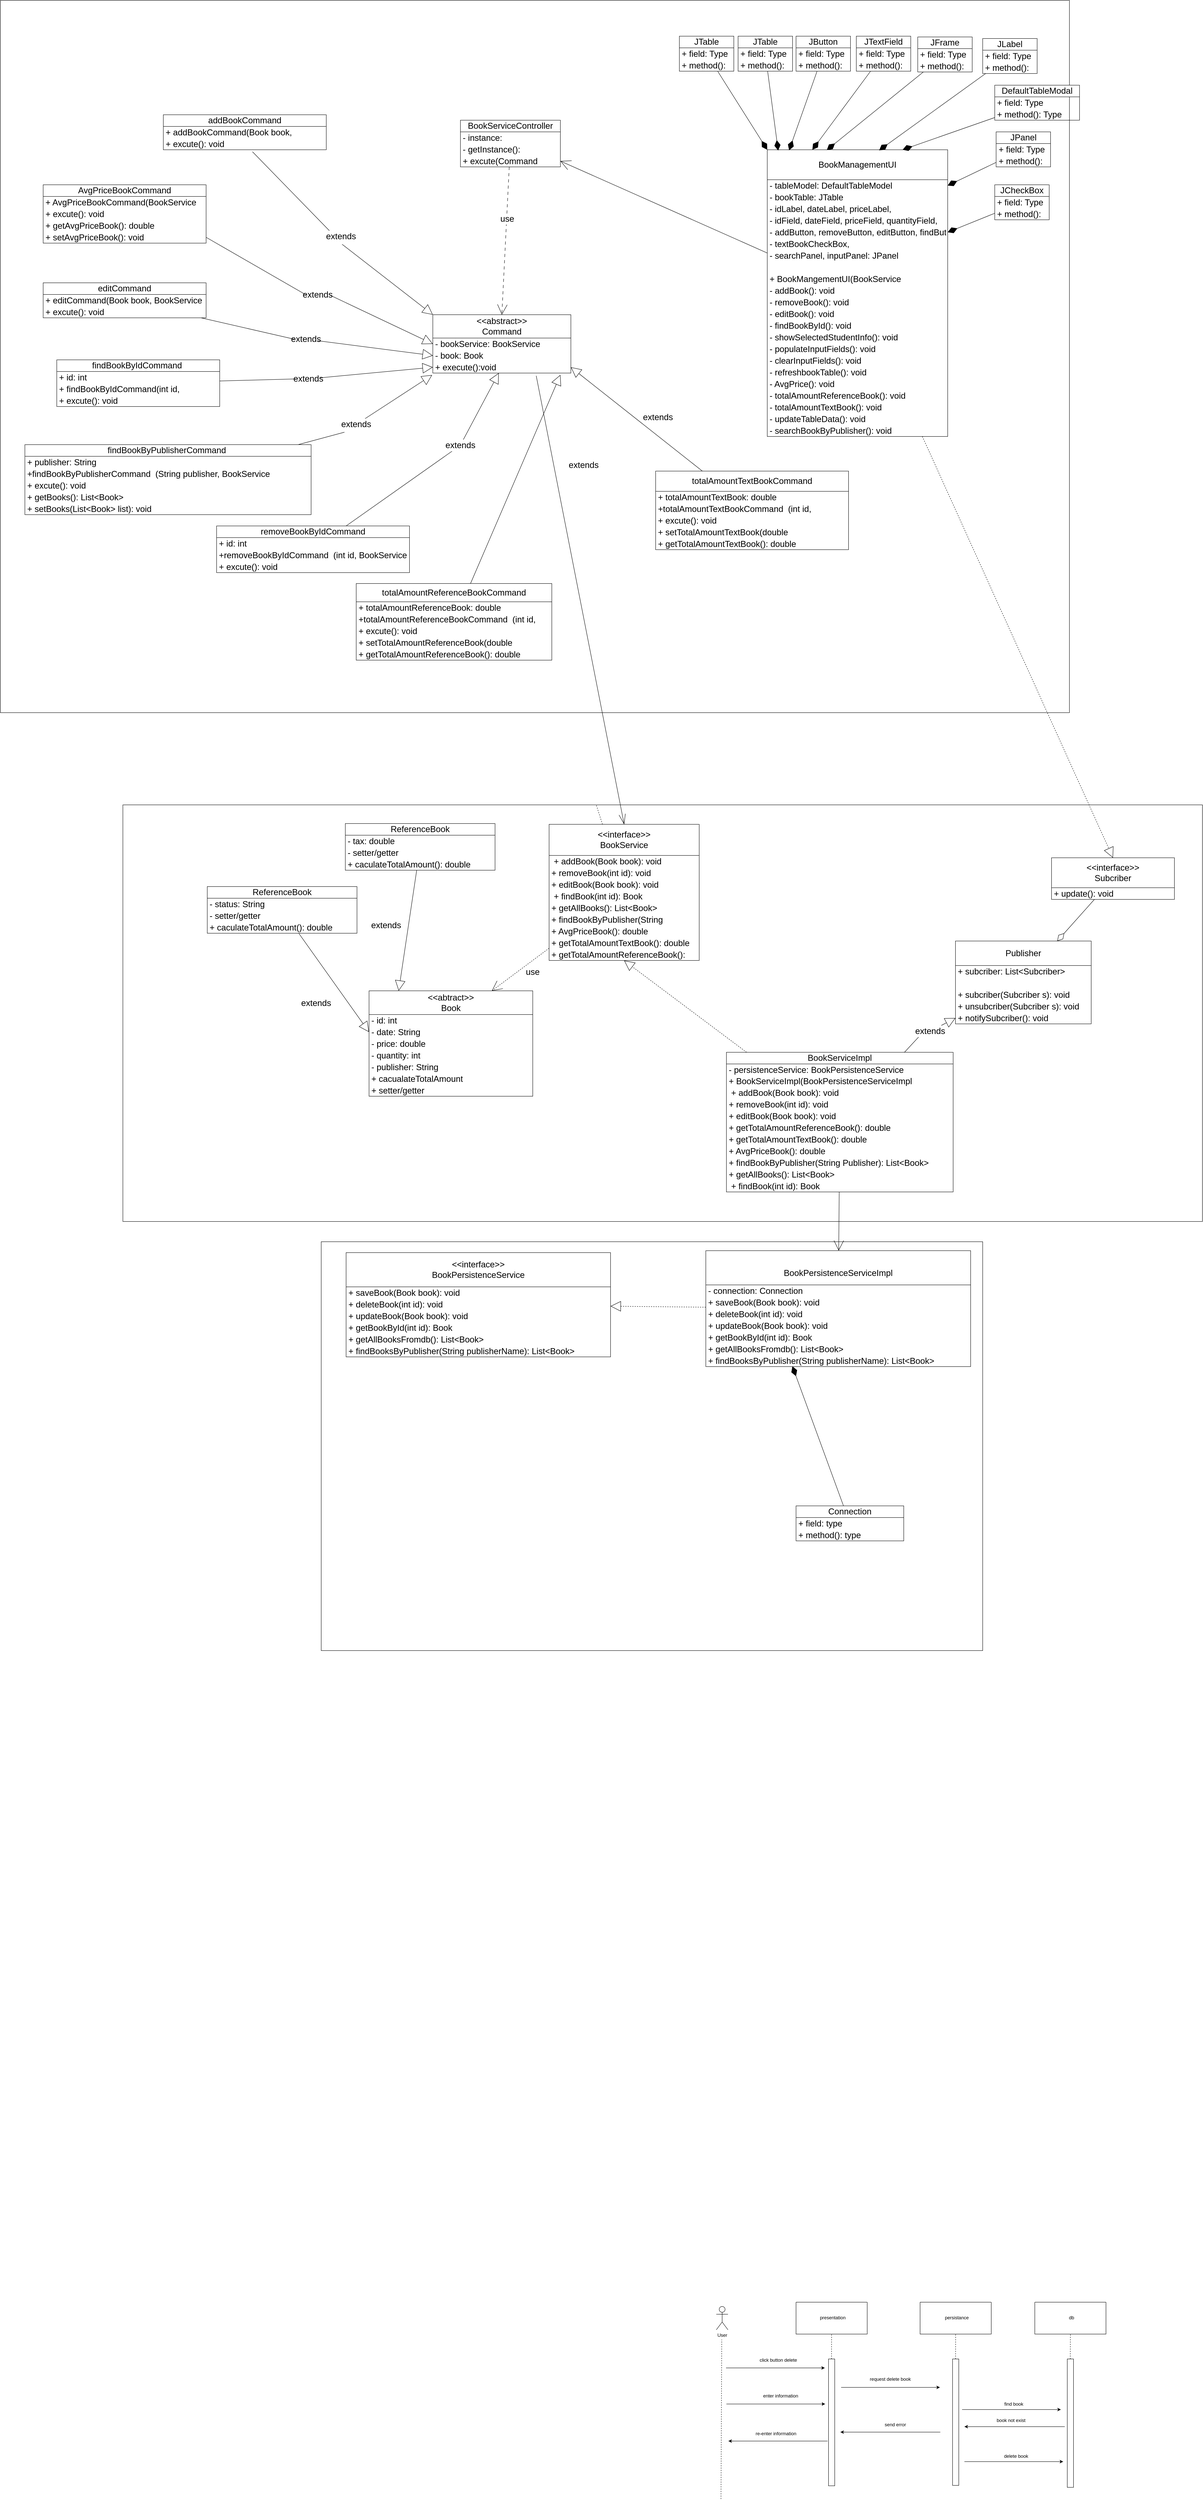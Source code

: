 <mxfile>
    <diagram id="5XKcr8nPeMgb4uQJTeax" name="Page-1">
        <mxGraphModel dx="5942" dy="-7" grid="0" gridSize="10" guides="1" tooltips="1" connect="1" arrows="1" fold="1" page="0" pageScale="1" pageWidth="850" pageHeight="1100" background="none" math="0" shadow="0">
            <root>
                <mxCell id="0"/>
                <mxCell id="1" parent="0"/>
                <mxCell id="152" value="" style="rounded=0;whiteSpace=wrap;html=1;fillColor=none;fontSize=22;" parent="1" vertex="1">
                    <mxGeometry x="-3634" y="1513" width="2749" height="1831" as="geometry"/>
                </mxCell>
                <mxCell id="205" style="edgeStyle=none;html=1;entryX=1;entryY=0.5;entryDx=0;entryDy=0;endArrow=open;endFill=0;endSize=24;fontSize=22;" parent="1" source="3" target="109" edge="1">
                    <mxGeometry relative="1" as="geometry"/>
                </mxCell>
                <mxCell id="267" style="edgeStyle=none;html=1;entryX=0.5;entryY=0;entryDx=0;entryDy=0;fontSize=22;endArrow=block;endFill=0;endSize=24;dashed=1;" parent="1" source="3" target="195" edge="1">
                    <mxGeometry relative="1" as="geometry"/>
                </mxCell>
                <mxCell id="3" value="BookManagementUI" style="swimlane;fontStyle=0;childLayout=stackLayout;horizontal=1;startSize=77;horizontalStack=0;resizeParent=1;resizeParentMax=0;resizeLast=0;collapsible=1;marginBottom=0;whiteSpace=wrap;html=1;labelBackgroundColor=none;fontSize=22;" parent="1" vertex="1">
                    <mxGeometry x="-1662" y="1897" width="464" height="737" as="geometry"/>
                </mxCell>
                <mxCell id="4" value="- tableModel: DefaultTableModel" style="text;strokeColor=none;fillColor=none;align=left;verticalAlign=middle;spacingLeft=4;spacingRight=4;overflow=hidden;points=[[0,0.5],[1,0.5]];portConstraint=eastwest;rotatable=0;whiteSpace=wrap;html=1;fontSize=22;" parent="3" vertex="1">
                    <mxGeometry y="77" width="464" height="30" as="geometry"/>
                </mxCell>
                <mxCell id="5" value="- bookTable: JTable" style="text;strokeColor=none;fillColor=none;align=left;verticalAlign=middle;spacingLeft=4;spacingRight=4;overflow=hidden;points=[[0,0.5],[1,0.5]];portConstraint=eastwest;rotatable=0;whiteSpace=wrap;html=1;fontSize=22;" parent="3" vertex="1">
                    <mxGeometry y="107" width="464" height="30" as="geometry"/>
                </mxCell>
                <mxCell id="6" value="- idLabel, dateLabel, priceLabel, quantityLabel, publisherLabel, statusLabel, taxLabel, textBookLabel, referenceBookLabel, totalAmountOfTextBookLabel, totalAmountOfReferenceLabel, AvgLabel, searchLabel: JLabel" style="text;strokeColor=none;fillColor=none;align=left;verticalAlign=middle;spacingLeft=4;spacingRight=4;overflow=hidden;points=[[0,0.5],[1,0.5]];portConstraint=eastwest;rotatable=0;whiteSpace=wrap;html=1;fontSize=22;" parent="3" vertex="1">
                    <mxGeometry y="137" width="464" height="30" as="geometry"/>
                </mxCell>
                <mxCell id="7" value="-&amp;nbsp;&lt;span style=&quot;background-color: initial; font-size: 22px;&quot;&gt;idField, dateField, priceField, quantityField, publisherField, statusField, taxField,&amp;nbsp;&lt;/span&gt;&lt;span style=&quot;background-color: initial; font-size: 22px;&quot;&gt;AvgField,&lt;/span&gt;&lt;span style=&quot;background-color: initial; font-size: 22px;&quot;&gt;&amp;nbsp;totalAmountOfTextBookField, totalAmountOfReferenceBookField, searchTextField: JTextField&lt;/span&gt;&lt;span style=&quot;background-color: initial; font-size: 22px;&quot;&gt;&lt;br style=&quot;font-size: 22px;&quot;&gt;&lt;/span&gt;" style="text;strokeColor=none;fillColor=none;align=left;verticalAlign=middle;spacingLeft=4;spacingRight=4;overflow=hidden;points=[[0,0.5],[1,0.5]];portConstraint=eastwest;rotatable=0;whiteSpace=wrap;html=1;fontSize=22;" parent="3" vertex="1">
                    <mxGeometry y="167" width="464" height="30" as="geometry"/>
                </mxCell>
                <mxCell id="9" value="&lt;span style=&quot;background-color: initial; font-size: 22px;&quot;&gt;-&amp;nbsp;&lt;/span&gt;&lt;span style=&quot;background-color: initial; font-size: 22px;&quot;&gt;addButton, removeButton, editButton, findButton, clearButton, refreshTableButton, AvgButton,&lt;/span&gt;&lt;span style=&quot;background-color: initial; font-size: 22px;&quot;&gt;&amp;nbsp;totalAmountTextBookButton,totalAmountReferenceButton, searchButton: JButton&lt;/span&gt;&lt;span style=&quot;background-color: initial; font-size: 22px;&quot;&gt;&lt;br style=&quot;font-size: 22px;&quot;&gt;&lt;/span&gt;" style="text;strokeColor=none;fillColor=none;align=left;verticalAlign=middle;spacingLeft=4;spacingRight=4;overflow=hidden;points=[[0,0.5],[1,0.5]];portConstraint=eastwest;rotatable=0;whiteSpace=wrap;html=1;fontSize=22;" parent="3" vertex="1">
                    <mxGeometry y="197" width="464" height="30" as="geometry"/>
                </mxCell>
                <mxCell id="10" value="&lt;span style=&quot;background-color: initial; font-size: 22px;&quot;&gt;- textBookCheckBox, referenceBookCheckBox: JCheckBox&lt;br style=&quot;font-size: 22px;&quot;&gt;&lt;/span&gt;" style="text;strokeColor=none;fillColor=none;align=left;verticalAlign=middle;spacingLeft=4;spacingRight=4;overflow=hidden;points=[[0,0.5],[1,0.5]];portConstraint=eastwest;rotatable=0;whiteSpace=wrap;html=1;fontSize=22;" parent="3" vertex="1">
                    <mxGeometry y="227" width="464" height="30" as="geometry"/>
                </mxCell>
                <mxCell id="14" value="&lt;span style=&quot;background-color: initial; font-size: 22px;&quot;&gt;- searchPanel, inputPanel: JPanel&lt;br style=&quot;font-size: 22px;&quot;&gt;&lt;/span&gt;" style="text;strokeColor=none;fillColor=none;align=left;verticalAlign=middle;spacingLeft=4;spacingRight=4;overflow=hidden;points=[[0,0.5],[1,0.5]];portConstraint=eastwest;rotatable=0;whiteSpace=wrap;html=1;fontSize=22;" parent="3" vertex="1">
                    <mxGeometry y="257" width="464" height="30" as="geometry"/>
                </mxCell>
                <mxCell id="11" value="&lt;span style=&quot;background-color: initial; font-size: 22px;&quot;&gt;&lt;span style=&quot;white-space: pre; font-size: 22px;&quot;&gt;&#9;&lt;/span&gt;&lt;span style=&quot;white-space: pre; font-size: 22px;&quot;&gt;&#9;&lt;/span&gt;&lt;span style=&quot;white-space: pre; font-size: 22px;&quot;&gt;&#9;&lt;/span&gt;&lt;span style=&quot;white-space: pre; font-size: 22px;&quot;&gt;&#9;&lt;/span&gt;&lt;span style=&quot;white-space: pre; font-size: 22px;&quot;&gt;&#9;&lt;/span&gt;&lt;span style=&quot;white-space: pre; font-size: 22px;&quot;&gt;&#9;&lt;/span&gt;&lt;span style=&quot;white-space: pre; font-size: 22px;&quot;&gt;&#9;&lt;/span&gt;&lt;span style=&quot;white-space: pre; font-size: 22px;&quot;&gt;&#9;&lt;/span&gt;&lt;span style=&quot;white-space: pre; font-size: 22px;&quot;&gt;&#9;&lt;/span&gt;&lt;span style=&quot;white-space: pre; font-size: 22px;&quot;&gt;&#9;&lt;/span&gt;&lt;span style=&quot;white-space: pre; font-size: 22px;&quot;&gt;&#9;&lt;/span&gt;&lt;span style=&quot;white-space: pre; font-size: 22px;&quot;&gt;&#9;&lt;/span&gt;&lt;span style=&quot;white-space: pre; font-size: 22px;&quot;&gt;&#9;&lt;/span&gt;&lt;span style=&quot;white-space: pre; font-size: 22px;&quot;&gt;&#9;&lt;/span&gt;&lt;span style=&quot;white-space: pre; font-size: 22px;&quot;&gt;&#9;&lt;/span&gt;&lt;span style=&quot;white-space: pre; font-size: 22px;&quot;&gt;&#9;&lt;span style=&quot;white-space: pre; font-size: 22px;&quot;&gt;&#9;&lt;/span&gt;&lt;span style=&quot;white-space: pre; font-size: 22px;&quot;&gt;&#9;&lt;/span&gt;&lt;span style=&quot;white-space: pre; font-size: 22px;&quot;&gt;&#9;&lt;/span&gt;&lt;span style=&quot;white-space: pre; font-size: 22px;&quot;&gt;&#9;&lt;/span&gt;&lt;span style=&quot;white-space: pre; font-size: 22px;&quot;&gt;&#9;&lt;/span&gt;&lt;span style=&quot;white-space: pre; font-size: 22px;&quot;&gt;&#9;&lt;/span&gt;&lt;span style=&quot;white-space: pre; font-size: 22px;&quot;&gt;&#9;&lt;/span&gt;&lt;span style=&quot;white-space: pre; font-size: 22px;&quot;&gt;&#9;&lt;/span&gt;&lt;span style=&quot;white-space: pre; font-size: 22px;&quot;&gt;&#9;&lt;/span&gt;&lt;span style=&quot;white-space: pre; font-size: 22px;&quot;&gt;&#9;&lt;/span&gt;&lt;span style=&quot;white-space: pre; font-size: 22px;&quot;&gt;&#9;&lt;/span&gt;&lt;span style=&quot;white-space: pre; font-size: 22px;&quot;&gt;&#9;&lt;/span&gt;&lt;span style=&quot;white-space: pre; font-size: 22px;&quot;&gt;&#9;&lt;/span&gt;&lt;span style=&quot;white-space: pre; font-size: 22px;&quot;&gt;&#9;&lt;/span&gt;&lt;span style=&quot;white-space: pre; font-size: 22px;&quot;&gt;&#9;&lt;/span&gt;&lt;span style=&quot;white-space: pre; font-size: 22px;&quot;&gt;&#9;&lt;/span&gt;&lt;span style=&quot;white-space: pre; font-size: 22px;&quot;&gt;&#9;&lt;/span&gt;&lt;span style=&quot;white-space: pre; font-size: 22px;&quot;&gt;&#9;&lt;/span&gt;&lt;span style=&quot;white-space: pre; font-size: 22px;&quot;&gt;&#9;&lt;/span&gt;&lt;span style=&quot;white-space: pre; font-size: 22px;&quot;&gt;&#9;&lt;/span&gt;&lt;span style=&quot;white-space: pre; font-size: 22px;&quot;&gt;&#9;&lt;/span&gt;&lt;/span&gt;&lt;br style=&quot;font-size: 22px;&quot;&gt;&lt;/span&gt;&lt;hr style=&quot;font-size: 22px;&quot;&gt;" style="text;strokeColor=none;fillColor=none;align=left;verticalAlign=middle;spacingLeft=4;spacingRight=4;overflow=hidden;points=[[0,0.5],[1,0.5]];portConstraint=eastwest;rotatable=0;whiteSpace=wrap;html=1;fontSize=22;" parent="3" vertex="1">
                    <mxGeometry y="287" width="464" height="30" as="geometry"/>
                </mxCell>
                <mxCell id="12" value="&lt;span style=&quot;background-color: initial; font-size: 22px;&quot;&gt;+ BookMangementUI(BookService bookService): void&lt;br style=&quot;font-size: 22px;&quot;&gt;&lt;/span&gt;" style="text;strokeColor=none;fillColor=none;align=left;verticalAlign=middle;spacingLeft=4;spacingRight=4;overflow=hidden;points=[[0,0.5],[1,0.5]];portConstraint=eastwest;rotatable=0;whiteSpace=wrap;html=1;fontSize=22;" parent="3" vertex="1">
                    <mxGeometry y="317" width="464" height="30" as="geometry"/>
                </mxCell>
                <mxCell id="13" value="&lt;span style=&quot;background-color: initial; font-size: 22px;&quot;&gt;- addBook(): void&lt;br style=&quot;font-size: 22px;&quot;&gt;&lt;/span&gt;" style="text;strokeColor=none;fillColor=none;align=left;verticalAlign=middle;spacingLeft=4;spacingRight=4;overflow=hidden;points=[[0,0.5],[1,0.5]];portConstraint=eastwest;rotatable=0;whiteSpace=wrap;html=1;fontSize=22;" parent="3" vertex="1">
                    <mxGeometry y="347" width="464" height="30" as="geometry"/>
                </mxCell>
                <mxCell id="16" value="&lt;span style=&quot;background-color: initial; font-size: 22px;&quot;&gt;- removeBook(): void&lt;br style=&quot;font-size: 22px;&quot;&gt;&lt;/span&gt;" style="text;strokeColor=none;fillColor=none;align=left;verticalAlign=middle;spacingLeft=4;spacingRight=4;overflow=hidden;points=[[0,0.5],[1,0.5]];portConstraint=eastwest;rotatable=0;whiteSpace=wrap;html=1;fontSize=22;" parent="3" vertex="1">
                    <mxGeometry y="377" width="464" height="30" as="geometry"/>
                </mxCell>
                <mxCell id="17" value="&lt;span style=&quot;background-color: initial; font-size: 22px;&quot;&gt;- editBook(): void&lt;br style=&quot;font-size: 22px;&quot;&gt;&lt;/span&gt;" style="text;strokeColor=none;fillColor=none;align=left;verticalAlign=middle;spacingLeft=4;spacingRight=4;overflow=hidden;points=[[0,0.5],[1,0.5]];portConstraint=eastwest;rotatable=0;whiteSpace=wrap;html=1;fontSize=22;" parent="3" vertex="1">
                    <mxGeometry y="407" width="464" height="30" as="geometry"/>
                </mxCell>
                <mxCell id="18" value="&lt;span style=&quot;background-color: initial; font-size: 22px;&quot;&gt;- findBookById(): void&lt;br style=&quot;font-size: 22px;&quot;&gt;&lt;/span&gt;" style="text;strokeColor=none;fillColor=none;align=left;verticalAlign=middle;spacingLeft=4;spacingRight=4;overflow=hidden;points=[[0,0.5],[1,0.5]];portConstraint=eastwest;rotatable=0;whiteSpace=wrap;html=1;fontSize=22;" parent="3" vertex="1">
                    <mxGeometry y="437" width="464" height="30" as="geometry"/>
                </mxCell>
                <mxCell id="19" value="&lt;span style=&quot;background-color: initial; font-size: 22px;&quot;&gt;- showSelectedStudentInfo(): void&lt;br style=&quot;font-size: 22px;&quot;&gt;&lt;/span&gt;" style="text;strokeColor=none;fillColor=none;align=left;verticalAlign=middle;spacingLeft=4;spacingRight=4;overflow=hidden;points=[[0,0.5],[1,0.5]];portConstraint=eastwest;rotatable=0;whiteSpace=wrap;html=1;fontSize=22;" parent="3" vertex="1">
                    <mxGeometry y="467" width="464" height="30" as="geometry"/>
                </mxCell>
                <mxCell id="20" value="&lt;span style=&quot;background-color: initial; font-size: 22px;&quot;&gt;- populateInputFields(): void&lt;br style=&quot;font-size: 22px;&quot;&gt;&lt;/span&gt;" style="text;strokeColor=none;fillColor=none;align=left;verticalAlign=middle;spacingLeft=4;spacingRight=4;overflow=hidden;points=[[0,0.5],[1,0.5]];portConstraint=eastwest;rotatable=0;whiteSpace=wrap;html=1;fontSize=22;" parent="3" vertex="1">
                    <mxGeometry y="497" width="464" height="30" as="geometry"/>
                </mxCell>
                <mxCell id="21" value="&lt;span style=&quot;background-color: initial; font-size: 22px;&quot;&gt;- clearInputFields(): void&lt;br style=&quot;font-size: 22px;&quot;&gt;&lt;/span&gt;" style="text;strokeColor=none;fillColor=none;align=left;verticalAlign=middle;spacingLeft=4;spacingRight=4;overflow=hidden;points=[[0,0.5],[1,0.5]];portConstraint=eastwest;rotatable=0;whiteSpace=wrap;html=1;fontSize=22;" parent="3" vertex="1">
                    <mxGeometry y="527" width="464" height="30" as="geometry"/>
                </mxCell>
                <mxCell id="22" value="&lt;span style=&quot;background-color: initial; font-size: 22px;&quot;&gt;- refreshbookTable(): void&lt;br style=&quot;font-size: 22px;&quot;&gt;&lt;/span&gt;" style="text;strokeColor=none;fillColor=none;align=left;verticalAlign=middle;spacingLeft=4;spacingRight=4;overflow=hidden;points=[[0,0.5],[1,0.5]];portConstraint=eastwest;rotatable=0;whiteSpace=wrap;html=1;fontSize=22;" parent="3" vertex="1">
                    <mxGeometry y="557" width="464" height="30" as="geometry"/>
                </mxCell>
                <mxCell id="23" value="&lt;span style=&quot;background-color: initial; font-size: 22px;&quot;&gt;- AvgPrice(): void&lt;br style=&quot;font-size: 22px;&quot;&gt;&lt;/span&gt;" style="text;strokeColor=none;fillColor=none;align=left;verticalAlign=middle;spacingLeft=4;spacingRight=4;overflow=hidden;points=[[0,0.5],[1,0.5]];portConstraint=eastwest;rotatable=0;whiteSpace=wrap;html=1;fontSize=22;" parent="3" vertex="1">
                    <mxGeometry y="587" width="464" height="30" as="geometry"/>
                </mxCell>
                <mxCell id="24" value="&lt;span style=&quot;background-color: initial; font-size: 22px;&quot;&gt;- totalAmountReferenceBook(): void&lt;br style=&quot;font-size: 22px;&quot;&gt;&lt;/span&gt;" style="text;strokeColor=none;fillColor=none;align=left;verticalAlign=middle;spacingLeft=4;spacingRight=4;overflow=hidden;points=[[0,0.5],[1,0.5]];portConstraint=eastwest;rotatable=0;whiteSpace=wrap;html=1;fontSize=22;" parent="3" vertex="1">
                    <mxGeometry y="617" width="464" height="30" as="geometry"/>
                </mxCell>
                <mxCell id="25" value="&lt;span style=&quot;background-color: initial; font-size: 22px;&quot;&gt;- totalAmountTextBook(): void&lt;br style=&quot;font-size: 22px;&quot;&gt;&lt;/span&gt;" style="text;strokeColor=none;fillColor=none;align=left;verticalAlign=middle;spacingLeft=4;spacingRight=4;overflow=hidden;points=[[0,0.5],[1,0.5]];portConstraint=eastwest;rotatable=0;whiteSpace=wrap;html=1;fontSize=22;" parent="3" vertex="1">
                    <mxGeometry y="647" width="464" height="30" as="geometry"/>
                </mxCell>
                <mxCell id="26" value="&lt;span style=&quot;background-color: initial; font-size: 22px;&quot;&gt;- updateTableData(): void&lt;br style=&quot;font-size: 22px;&quot;&gt;&lt;/span&gt;" style="text;strokeColor=none;fillColor=none;align=left;verticalAlign=middle;spacingLeft=4;spacingRight=4;overflow=hidden;points=[[0,0.5],[1,0.5]];portConstraint=eastwest;rotatable=0;whiteSpace=wrap;html=1;fontSize=22;" parent="3" vertex="1">
                    <mxGeometry y="677" width="464" height="30" as="geometry"/>
                </mxCell>
                <mxCell id="27" value="&lt;span style=&quot;background-color: initial; font-size: 22px;&quot;&gt;- searchBookByPublisher(): void&lt;br style=&quot;font-size: 22px;&quot;&gt;&lt;/span&gt;" style="text;strokeColor=none;fillColor=none;align=left;verticalAlign=middle;spacingLeft=4;spacingRight=4;overflow=hidden;points=[[0,0.5],[1,0.5]];portConstraint=eastwest;rotatable=0;whiteSpace=wrap;html=1;fontSize=22;" parent="3" vertex="1">
                    <mxGeometry y="707" width="464" height="30" as="geometry"/>
                </mxCell>
                <mxCell id="59" style="edgeStyle=none;html=1;entryX=1;entryY=0.5;entryDx=0;entryDy=0;endArrow=diamondThin;endFill=1;endSize=24;fontSize=22;" parent="1" source="28" target="4" edge="1">
                    <mxGeometry relative="1" as="geometry"/>
                </mxCell>
                <mxCell id="28" value="JPanel" style="swimlane;fontStyle=0;childLayout=stackLayout;horizontal=1;startSize=30;horizontalStack=0;resizeParent=1;resizeParentMax=0;resizeLast=0;collapsible=1;marginBottom=0;whiteSpace=wrap;html=1;fontSize=22;" parent="1" vertex="1">
                    <mxGeometry x="-1073.5" y="1851" width="140" height="90" as="geometry"/>
                </mxCell>
                <mxCell id="30" value="+ field: Type" style="text;strokeColor=none;fillColor=none;align=left;verticalAlign=middle;spacingLeft=4;spacingRight=4;overflow=hidden;points=[[0,0.5],[1,0.5]];portConstraint=eastwest;rotatable=0;whiteSpace=wrap;html=1;fontSize=22;" parent="28" vertex="1">
                    <mxGeometry y="30" width="140" height="30" as="geometry"/>
                </mxCell>
                <mxCell id="31" value="+ method(): Type" style="text;strokeColor=none;fillColor=none;align=left;verticalAlign=middle;spacingLeft=4;spacingRight=4;overflow=hidden;points=[[0,0.5],[1,0.5]];portConstraint=eastwest;rotatable=0;whiteSpace=wrap;html=1;fontSize=22;" parent="28" vertex="1">
                    <mxGeometry y="60" width="140" height="30" as="geometry"/>
                </mxCell>
                <mxCell id="95" style="edgeStyle=none;html=1;entryX=0.25;entryY=0;entryDx=0;entryDy=0;endArrow=diamondThin;endFill=1;endSize=24;fontSize=22;" parent="1" source="62" target="3" edge="1">
                    <mxGeometry relative="1" as="geometry"/>
                </mxCell>
                <mxCell id="62" value="JTextField" style="swimlane;fontStyle=0;childLayout=stackLayout;horizontal=1;startSize=30;horizontalStack=0;resizeParent=1;resizeParentMax=0;resizeLast=0;collapsible=1;marginBottom=0;whiteSpace=wrap;html=1;fontSize=22;" parent="1" vertex="1">
                    <mxGeometry x="-1433" y="1605" width="140" height="90" as="geometry"/>
                </mxCell>
                <mxCell id="63" value="+ field: Type" style="text;strokeColor=none;fillColor=none;align=left;verticalAlign=middle;spacingLeft=4;spacingRight=4;overflow=hidden;points=[[0,0.5],[1,0.5]];portConstraint=eastwest;rotatable=0;whiteSpace=wrap;html=1;fontSize=22;" parent="62" vertex="1">
                    <mxGeometry y="30" width="140" height="30" as="geometry"/>
                </mxCell>
                <mxCell id="64" value="+ method(): Type" style="text;strokeColor=none;fillColor=none;align=left;verticalAlign=middle;spacingLeft=4;spacingRight=4;overflow=hidden;points=[[0,0.5],[1,0.5]];portConstraint=eastwest;rotatable=0;whiteSpace=wrap;html=1;fontSize=22;" parent="62" vertex="1">
                    <mxGeometry y="60" width="140" height="30" as="geometry"/>
                </mxCell>
                <mxCell id="94" style="edgeStyle=none;html=1;entryX=0.33;entryY=0.001;entryDx=0;entryDy=0;entryPerimeter=0;endArrow=diamondThin;endFill=1;endSize=24;fontSize=22;" parent="1" source="65" target="3" edge="1">
                    <mxGeometry relative="1" as="geometry"/>
                </mxCell>
                <mxCell id="65" value="JFrame" style="swimlane;fontStyle=0;childLayout=stackLayout;horizontal=1;startSize=30;horizontalStack=0;resizeParent=1;resizeParentMax=0;resizeLast=0;collapsible=1;marginBottom=0;whiteSpace=wrap;html=1;fontSize=22;" parent="1" vertex="1">
                    <mxGeometry x="-1275" y="1607" width="140" height="90" as="geometry"/>
                </mxCell>
                <mxCell id="66" value="+ field: Type" style="text;strokeColor=none;fillColor=none;align=left;verticalAlign=middle;spacingLeft=4;spacingRight=4;overflow=hidden;points=[[0,0.5],[1,0.5]];portConstraint=eastwest;rotatable=0;whiteSpace=wrap;html=1;fontSize=22;" parent="65" vertex="1">
                    <mxGeometry y="30" width="140" height="30" as="geometry"/>
                </mxCell>
                <mxCell id="67" value="+ method(): Type" style="text;strokeColor=none;fillColor=none;align=left;verticalAlign=middle;spacingLeft=4;spacingRight=4;overflow=hidden;points=[[0,0.5],[1,0.5]];portConstraint=eastwest;rotatable=0;whiteSpace=wrap;html=1;fontSize=22;" parent="65" vertex="1">
                    <mxGeometry y="60" width="140" height="30" as="geometry"/>
                </mxCell>
                <mxCell id="96" style="edgeStyle=none;html=1;entryX=0.121;entryY=0.002;entryDx=0;entryDy=0;endArrow=diamondThin;endFill=1;endSize=24;fontSize=22;entryPerimeter=0;" parent="1" source="68" target="3" edge="1">
                    <mxGeometry relative="1" as="geometry"/>
                </mxCell>
                <mxCell id="68" value="JButton" style="swimlane;fontStyle=0;childLayout=stackLayout;horizontal=1;startSize=30;horizontalStack=0;resizeParent=1;resizeParentMax=0;resizeLast=0;collapsible=1;marginBottom=0;whiteSpace=wrap;html=1;fontSize=22;" parent="1" vertex="1">
                    <mxGeometry x="-1588" y="1605" width="140" height="90" as="geometry"/>
                </mxCell>
                <mxCell id="69" value="+ field: Type" style="text;strokeColor=none;fillColor=none;align=left;verticalAlign=middle;spacingLeft=4;spacingRight=4;overflow=hidden;points=[[0,0.5],[1,0.5]];portConstraint=eastwest;rotatable=0;whiteSpace=wrap;html=1;fontSize=22;" parent="68" vertex="1">
                    <mxGeometry y="30" width="140" height="30" as="geometry"/>
                </mxCell>
                <mxCell id="70" value="+ method(): Type" style="text;strokeColor=none;fillColor=none;align=left;verticalAlign=middle;spacingLeft=4;spacingRight=4;overflow=hidden;points=[[0,0.5],[1,0.5]];portConstraint=eastwest;rotatable=0;whiteSpace=wrap;html=1;fontSize=22;" parent="68" vertex="1">
                    <mxGeometry y="60" width="140" height="30" as="geometry"/>
                </mxCell>
                <mxCell id="93" style="edgeStyle=none;html=1;entryX=0.62;entryY=0.002;entryDx=0;entryDy=0;entryPerimeter=0;endArrow=diamondThin;endFill=1;endSize=24;fontSize=22;" parent="1" source="71" target="3" edge="1">
                    <mxGeometry relative="1" as="geometry"/>
                </mxCell>
                <mxCell id="71" value="JLabel" style="swimlane;fontStyle=0;childLayout=stackLayout;horizontal=1;startSize=30;horizontalStack=0;resizeParent=1;resizeParentMax=0;resizeLast=0;collapsible=1;marginBottom=0;whiteSpace=wrap;html=1;fontSize=22;" parent="1" vertex="1">
                    <mxGeometry x="-1108" y="1611" width="140" height="90" as="geometry"/>
                </mxCell>
                <mxCell id="72" value="+ field: Type" style="text;strokeColor=none;fillColor=none;align=left;verticalAlign=middle;spacingLeft=4;spacingRight=4;overflow=hidden;points=[[0,0.5],[1,0.5]];portConstraint=eastwest;rotatable=0;whiteSpace=wrap;html=1;fontSize=22;" parent="71" vertex="1">
                    <mxGeometry y="30" width="140" height="30" as="geometry"/>
                </mxCell>
                <mxCell id="73" value="+ method(): Type" style="text;strokeColor=none;fillColor=none;align=left;verticalAlign=middle;spacingLeft=4;spacingRight=4;overflow=hidden;points=[[0,0.5],[1,0.5]];portConstraint=eastwest;rotatable=0;whiteSpace=wrap;html=1;fontSize=22;" parent="71" vertex="1">
                    <mxGeometry y="60" width="140" height="30" as="geometry"/>
                </mxCell>
                <mxCell id="126" style="edgeStyle=none;html=1;entryX=1;entryY=0.5;entryDx=0;entryDy=0;endArrow=diamondThin;endFill=1;endSize=24;fontSize=22;" parent="1" source="74" target="9" edge="1">
                    <mxGeometry relative="1" as="geometry"/>
                </mxCell>
                <mxCell id="74" value="JCheckBox" style="swimlane;fontStyle=0;childLayout=stackLayout;horizontal=1;startSize=30;horizontalStack=0;resizeParent=1;resizeParentMax=0;resizeLast=0;collapsible=1;marginBottom=0;whiteSpace=wrap;html=1;fontSize=22;" parent="1" vertex="1">
                    <mxGeometry x="-1077" y="1987" width="140" height="90" as="geometry"/>
                </mxCell>
                <mxCell id="75" value="+ field: Type" style="text;strokeColor=none;fillColor=none;align=left;verticalAlign=middle;spacingLeft=4;spacingRight=4;overflow=hidden;points=[[0,0.5],[1,0.5]];portConstraint=eastwest;rotatable=0;whiteSpace=wrap;html=1;fontSize=22;" parent="74" vertex="1">
                    <mxGeometry y="30" width="140" height="30" as="geometry"/>
                </mxCell>
                <mxCell id="76" value="+ method(): Type" style="text;strokeColor=none;fillColor=none;align=left;verticalAlign=middle;spacingLeft=4;spacingRight=4;overflow=hidden;points=[[0,0.5],[1,0.5]];portConstraint=eastwest;rotatable=0;whiteSpace=wrap;html=1;fontSize=22;" parent="74" vertex="1">
                    <mxGeometry y="60" width="140" height="30" as="geometry"/>
                </mxCell>
                <mxCell id="88" style="edgeStyle=none;html=1;entryX=0.75;entryY=0;entryDx=0;entryDy=0;endArrow=diamondThin;endFill=1;endSize=24;fontSize=22;" parent="1" source="77" target="3" edge="1">
                    <mxGeometry relative="1" as="geometry"/>
                </mxCell>
                <mxCell id="77" value="DefaultTableModal" style="swimlane;fontStyle=0;childLayout=stackLayout;horizontal=1;startSize=30;horizontalStack=0;resizeParent=1;resizeParentMax=0;resizeLast=0;collapsible=1;marginBottom=0;whiteSpace=wrap;html=1;fontSize=22;" parent="1" vertex="1">
                    <mxGeometry x="-1077" y="1731" width="218" height="90" as="geometry"/>
                </mxCell>
                <mxCell id="78" value="+ field: Type" style="text;strokeColor=none;fillColor=none;align=left;verticalAlign=middle;spacingLeft=4;spacingRight=4;overflow=hidden;points=[[0,0.5],[1,0.5]];portConstraint=eastwest;rotatable=0;whiteSpace=wrap;html=1;fontSize=22;" parent="77" vertex="1">
                    <mxGeometry y="30" width="218" height="30" as="geometry"/>
                </mxCell>
                <mxCell id="79" value="+ method(): Type" style="text;strokeColor=none;fillColor=none;align=left;verticalAlign=middle;spacingLeft=4;spacingRight=4;overflow=hidden;points=[[0,0.5],[1,0.5]];portConstraint=eastwest;rotatable=0;whiteSpace=wrap;html=1;fontSize=22;" parent="77" vertex="1">
                    <mxGeometry y="60" width="218" height="30" as="geometry"/>
                </mxCell>
                <mxCell id="99" style="edgeStyle=none;html=1;endArrow=diamondThin;endFill=1;endSize=24;fontSize=22;" parent="1" source="80" edge="1">
                    <mxGeometry relative="1" as="geometry">
                        <mxPoint x="-1634" y="1899" as="targetPoint"/>
                    </mxGeometry>
                </mxCell>
                <mxCell id="80" value="JTable" style="swimlane;fontStyle=0;childLayout=stackLayout;horizontal=1;startSize=30;horizontalStack=0;resizeParent=1;resizeParentMax=0;resizeLast=0;collapsible=1;marginBottom=0;whiteSpace=wrap;html=1;fontSize=22;" parent="1" vertex="1">
                    <mxGeometry x="-1737" y="1605" width="140" height="90" as="geometry"/>
                </mxCell>
                <mxCell id="81" value="+ field: Type" style="text;strokeColor=none;fillColor=none;align=left;verticalAlign=middle;spacingLeft=4;spacingRight=4;overflow=hidden;points=[[0,0.5],[1,0.5]];portConstraint=eastwest;rotatable=0;whiteSpace=wrap;html=1;fontSize=22;" parent="80" vertex="1">
                    <mxGeometry y="30" width="140" height="30" as="geometry"/>
                </mxCell>
                <mxCell id="82" value="+ method(): Type" style="text;strokeColor=none;fillColor=none;align=left;verticalAlign=middle;spacingLeft=4;spacingRight=4;overflow=hidden;points=[[0,0.5],[1,0.5]];portConstraint=eastwest;rotatable=0;whiteSpace=wrap;html=1;fontSize=22;" parent="80" vertex="1">
                    <mxGeometry y="60" width="140" height="30" as="geometry"/>
                </mxCell>
                <mxCell id="100" style="edgeStyle=none;html=1;entryX=0;entryY=0;entryDx=0;entryDy=0;endArrow=diamondThin;endFill=1;endSize=24;fontSize=22;" parent="1" source="90" target="3" edge="1">
                    <mxGeometry relative="1" as="geometry">
                        <Array as="points"/>
                    </mxGeometry>
                </mxCell>
                <mxCell id="90" value="JTable" style="swimlane;fontStyle=0;childLayout=stackLayout;horizontal=1;startSize=30;horizontalStack=0;resizeParent=1;resizeParentMax=0;resizeLast=0;collapsible=1;marginBottom=0;whiteSpace=wrap;html=1;fontSize=22;" parent="1" vertex="1">
                    <mxGeometry x="-1888" y="1605" width="140" height="90" as="geometry"/>
                </mxCell>
                <mxCell id="91" value="+ field: Type" style="text;strokeColor=none;fillColor=none;align=left;verticalAlign=middle;spacingLeft=4;spacingRight=4;overflow=hidden;points=[[0,0.5],[1,0.5]];portConstraint=eastwest;rotatable=0;whiteSpace=wrap;html=1;fontSize=22;" parent="90" vertex="1">
                    <mxGeometry y="30" width="140" height="30" as="geometry"/>
                </mxCell>
                <mxCell id="92" value="+ method(): Type" style="text;strokeColor=none;fillColor=none;align=left;verticalAlign=middle;spacingLeft=4;spacingRight=4;overflow=hidden;points=[[0,0.5],[1,0.5]];portConstraint=eastwest;rotatable=0;whiteSpace=wrap;html=1;fontSize=22;" parent="90" vertex="1">
                    <mxGeometry y="60" width="140" height="30" as="geometry"/>
                </mxCell>
                <mxCell id="120" style="edgeStyle=none;html=1;entryX=0.5;entryY=0;entryDx=0;entryDy=0;endArrow=open;endFill=0;endSize=24;dashed=1;dashPattern=8 8;fontSize=22;" parent="1" source="105" target="112" edge="1">
                    <mxGeometry relative="1" as="geometry"/>
                </mxCell>
                <mxCell id="121" value="use&lt;br style=&quot;font-size: 22px;&quot;&gt;" style="edgeLabel;html=1;align=center;verticalAlign=middle;resizable=0;points=[];fontSize=22;" parent="120" vertex="1" connectable="0">
                    <mxGeometry x="-0.298" y="1" relative="1" as="geometry">
                        <mxPoint as="offset"/>
                    </mxGeometry>
                </mxCell>
                <mxCell id="105" value="BookServiceController" style="swimlane;fontStyle=0;childLayout=stackLayout;horizontal=1;startSize=30;horizontalStack=0;resizeParent=1;resizeParentMax=0;resizeLast=0;collapsible=1;marginBottom=0;whiteSpace=wrap;html=1;labelBackgroundColor=none;fillColor=none;fontSize=22;" parent="1" vertex="1">
                    <mxGeometry x="-2451" y="1821" width="257" height="120" as="geometry"/>
                </mxCell>
                <mxCell id="107" value="- instance: BookServiceController" style="text;strokeColor=none;fillColor=none;align=left;verticalAlign=middle;spacingLeft=4;spacingRight=4;overflow=hidden;points=[[0,0.5],[1,0.5]];portConstraint=eastwest;rotatable=0;whiteSpace=wrap;html=1;labelBackgroundColor=none;fontSize=22;" parent="105" vertex="1">
                    <mxGeometry y="30" width="257" height="30" as="geometry"/>
                </mxCell>
                <mxCell id="108" value="- getInstance(): BookServiceController" style="text;strokeColor=none;fillColor=none;align=left;verticalAlign=middle;spacingLeft=4;spacingRight=4;overflow=hidden;points=[[0,0.5],[1,0.5]];portConstraint=eastwest;rotatable=0;whiteSpace=wrap;html=1;labelBackgroundColor=none;fontSize=22;" parent="105" vertex="1">
                    <mxGeometry y="60" width="257" height="30" as="geometry"/>
                </mxCell>
                <mxCell id="109" value="+ excute(Command command): void" style="text;strokeColor=none;fillColor=none;align=left;verticalAlign=middle;spacingLeft=4;spacingRight=4;overflow=hidden;points=[[0,0.5],[1,0.5]];portConstraint=eastwest;rotatable=0;whiteSpace=wrap;html=1;labelBackgroundColor=none;fontSize=22;" parent="105" vertex="1">
                    <mxGeometry y="90" width="257" height="30" as="geometry"/>
                </mxCell>
                <mxCell id="112" value="&amp;lt;&amp;lt;abstract&amp;gt;&amp;gt;&lt;br style=&quot;font-size: 22px;&quot;&gt;Command" style="swimlane;fontStyle=0;childLayout=stackLayout;horizontal=1;startSize=60;horizontalStack=0;resizeParent=1;resizeParentMax=0;resizeLast=0;collapsible=1;marginBottom=0;whiteSpace=wrap;html=1;labelBackgroundColor=none;fillColor=none;fontSize=22;" parent="1" vertex="1">
                    <mxGeometry x="-2522" y="2321" width="355" height="150" as="geometry"/>
                </mxCell>
                <mxCell id="113" value="- bookService: BookService" style="text;strokeColor=none;fillColor=none;align=left;verticalAlign=middle;spacingLeft=4;spacingRight=4;overflow=hidden;points=[[0,0.5],[1,0.5]];portConstraint=eastwest;rotatable=0;whiteSpace=wrap;html=1;labelBackgroundColor=none;fontSize=22;" parent="112" vertex="1">
                    <mxGeometry y="60" width="355" height="30" as="geometry"/>
                </mxCell>
                <mxCell id="114" value="- book: Book" style="text;strokeColor=none;fillColor=none;align=left;verticalAlign=middle;spacingLeft=4;spacingRight=4;overflow=hidden;points=[[0,0.5],[1,0.5]];portConstraint=eastwest;rotatable=0;whiteSpace=wrap;html=1;labelBackgroundColor=none;fontSize=22;" parent="112" vertex="1">
                    <mxGeometry y="90" width="355" height="30" as="geometry"/>
                </mxCell>
                <mxCell id="115" value="+ execute():void" style="text;strokeColor=none;fillColor=none;align=left;verticalAlign=middle;spacingLeft=4;spacingRight=4;overflow=hidden;points=[[0,0.5],[1,0.5]];portConstraint=eastwest;rotatable=0;whiteSpace=wrap;html=1;labelBackgroundColor=none;fontSize=22;" parent="112" vertex="1">
                    <mxGeometry y="120" width="355" height="30" as="geometry"/>
                </mxCell>
                <mxCell id="131" value="addBookCommand" style="swimlane;fontStyle=0;childLayout=stackLayout;horizontal=1;startSize=30;horizontalStack=0;resizeParent=1;resizeParentMax=0;resizeLast=0;collapsible=1;marginBottom=0;whiteSpace=wrap;html=1;labelBackgroundColor=none;fillColor=none;fontSize=22;" parent="1" vertex="1">
                    <mxGeometry x="-3215" y="1807" width="419" height="90" as="geometry"/>
                </mxCell>
                <mxCell id="132" value="+ addBookCommand(Book book, BookService bookService)" style="text;strokeColor=none;fillColor=none;align=left;verticalAlign=middle;spacingLeft=4;spacingRight=4;overflow=hidden;points=[[0,0.5],[1,0.5]];portConstraint=eastwest;rotatable=0;whiteSpace=wrap;html=1;labelBackgroundColor=none;fontSize=22;" parent="131" vertex="1">
                    <mxGeometry y="30" width="419" height="30" as="geometry"/>
                </mxCell>
                <mxCell id="133" value="+ excute(): void" style="text;strokeColor=none;fillColor=none;align=left;verticalAlign=middle;spacingLeft=4;spacingRight=4;overflow=hidden;points=[[0,0.5],[1,0.5]];portConstraint=eastwest;rotatable=0;whiteSpace=wrap;html=1;labelBackgroundColor=none;fontSize=22;" parent="131" vertex="1">
                    <mxGeometry y="60" width="419" height="30" as="geometry"/>
                </mxCell>
                <mxCell id="135" value="AvgPriceBookCommand" style="swimlane;fontStyle=0;childLayout=stackLayout;horizontal=1;startSize=30;horizontalStack=0;resizeParent=1;resizeParentMax=0;resizeLast=0;collapsible=1;marginBottom=0;whiteSpace=wrap;html=1;labelBackgroundColor=none;fillColor=none;fontSize=22;" parent="1" vertex="1">
                    <mxGeometry x="-3524" y="1987" width="419" height="150" as="geometry"/>
                </mxCell>
                <mxCell id="136" value="+ AvgPriceBookCommand(BookService bookService)" style="text;strokeColor=none;fillColor=none;align=left;verticalAlign=middle;spacingLeft=4;spacingRight=4;overflow=hidden;points=[[0,0.5],[1,0.5]];portConstraint=eastwest;rotatable=0;whiteSpace=wrap;html=1;labelBackgroundColor=none;fontSize=22;" parent="135" vertex="1">
                    <mxGeometry y="30" width="419" height="30" as="geometry"/>
                </mxCell>
                <mxCell id="137" value="+ excute(): void" style="text;strokeColor=none;fillColor=none;align=left;verticalAlign=middle;spacingLeft=4;spacingRight=4;overflow=hidden;points=[[0,0.5],[1,0.5]];portConstraint=eastwest;rotatable=0;whiteSpace=wrap;html=1;labelBackgroundColor=none;fontSize=22;" parent="135" vertex="1">
                    <mxGeometry y="60" width="419" height="30" as="geometry"/>
                </mxCell>
                <mxCell id="138" value="+ getAvgPriceBook(): double" style="text;strokeColor=none;fillColor=none;align=left;verticalAlign=middle;spacingLeft=4;spacingRight=4;overflow=hidden;points=[[0,0.5],[1,0.5]];portConstraint=eastwest;rotatable=0;whiteSpace=wrap;html=1;labelBackgroundColor=none;fontSize=22;" parent="135" vertex="1">
                    <mxGeometry y="90" width="419" height="30" as="geometry"/>
                </mxCell>
                <mxCell id="139" value="+ setAvgPriceBook(): void" style="text;strokeColor=none;fillColor=none;align=left;verticalAlign=middle;spacingLeft=4;spacingRight=4;overflow=hidden;points=[[0,0.5],[1,0.5]];portConstraint=eastwest;rotatable=0;whiteSpace=wrap;html=1;labelBackgroundColor=none;fontSize=22;" parent="135" vertex="1">
                    <mxGeometry y="120" width="419" height="30" as="geometry"/>
                </mxCell>
                <mxCell id="182" style="edgeStyle=none;html=1;entryX=0;entryY=0.5;entryDx=0;entryDy=0;endArrow=block;endFill=0;endSize=24;fontSize=22;startArrow=none;" parent="1" source="272" target="114" edge="1">
                    <mxGeometry relative="1" as="geometry"/>
                </mxCell>
                <mxCell id="140" value="editCommand" style="swimlane;fontStyle=0;childLayout=stackLayout;horizontal=1;startSize=30;horizontalStack=0;resizeParent=1;resizeParentMax=0;resizeLast=0;collapsible=1;marginBottom=0;whiteSpace=wrap;html=1;labelBackgroundColor=none;fillColor=none;fontSize=22;" parent="1" vertex="1">
                    <mxGeometry x="-3524" y="2239" width="419" height="90" as="geometry"/>
                </mxCell>
                <mxCell id="141" value="+ editCommand(Book book, BookService bookService)" style="text;strokeColor=none;fillColor=none;align=left;verticalAlign=middle;spacingLeft=4;spacingRight=4;overflow=hidden;points=[[0,0.5],[1,0.5]];portConstraint=eastwest;rotatable=0;whiteSpace=wrap;html=1;labelBackgroundColor=none;fontSize=22;" parent="140" vertex="1">
                    <mxGeometry y="30" width="419" height="30" as="geometry"/>
                </mxCell>
                <mxCell id="142" value="+ excute(): void" style="text;strokeColor=none;fillColor=none;align=left;verticalAlign=middle;spacingLeft=4;spacingRight=4;overflow=hidden;points=[[0,0.5],[1,0.5]];portConstraint=eastwest;rotatable=0;whiteSpace=wrap;html=1;labelBackgroundColor=none;fontSize=22;" parent="140" vertex="1">
                    <mxGeometry y="60" width="419" height="30" as="geometry"/>
                </mxCell>
                <mxCell id="183" style="edgeStyle=none;html=1;entryX=0;entryY=0.5;entryDx=0;entryDy=0;endArrow=block;endFill=0;endSize=24;fontSize=22;startArrow=none;" parent="1" source="274" target="115" edge="1">
                    <mxGeometry relative="1" as="geometry"/>
                </mxCell>
                <mxCell id="143" value="findBookByIdCommand&amp;nbsp;" style="swimlane;fontStyle=0;childLayout=stackLayout;horizontal=1;startSize=30;horizontalStack=0;resizeParent=1;resizeParentMax=0;resizeLast=0;collapsible=1;marginBottom=0;whiteSpace=wrap;html=1;labelBackgroundColor=none;fillColor=none;fontSize=22;" parent="1" vertex="1">
                    <mxGeometry x="-3489" y="2437" width="419" height="120" as="geometry"/>
                </mxCell>
                <mxCell id="146" value="+ id: int" style="text;strokeColor=none;fillColor=none;align=left;verticalAlign=middle;spacingLeft=4;spacingRight=4;overflow=hidden;points=[[0,0.5],[1,0.5]];portConstraint=eastwest;rotatable=0;whiteSpace=wrap;html=1;labelBackgroundColor=none;fontSize=22;" parent="143" vertex="1">
                    <mxGeometry y="30" width="419" height="30" as="geometry"/>
                </mxCell>
                <mxCell id="144" value="+ findBookByIdCommand(int id, BookService bookService)" style="text;strokeColor=none;fillColor=none;align=left;verticalAlign=middle;spacingLeft=4;spacingRight=4;overflow=hidden;points=[[0,0.5],[1,0.5]];portConstraint=eastwest;rotatable=0;whiteSpace=wrap;html=1;labelBackgroundColor=none;fontSize=22;" parent="143" vertex="1">
                    <mxGeometry y="60" width="419" height="30" as="geometry"/>
                </mxCell>
                <mxCell id="145" value="+ excute(): void" style="text;strokeColor=none;fillColor=none;align=left;verticalAlign=middle;spacingLeft=4;spacingRight=4;overflow=hidden;points=[[0,0.5],[1,0.5]];portConstraint=eastwest;rotatable=0;whiteSpace=wrap;html=1;labelBackgroundColor=none;fontSize=22;" parent="143" vertex="1">
                    <mxGeometry y="90" width="419" height="30" as="geometry"/>
                </mxCell>
                <mxCell id="184" style="edgeStyle=none;html=1;entryX=-0.005;entryY=1.167;entryDx=0;entryDy=0;entryPerimeter=0;endArrow=block;endFill=0;endSize=24;fontSize=22;startArrow=none;" parent="1" source="276" target="115" edge="1">
                    <mxGeometry relative="1" as="geometry"/>
                </mxCell>
                <mxCell id="148" value="findBookByPublisherCommand&amp;nbsp;" style="swimlane;fontStyle=0;childLayout=stackLayout;horizontal=1;startSize=30;horizontalStack=0;resizeParent=1;resizeParentMax=0;resizeLast=0;collapsible=1;marginBottom=0;whiteSpace=wrap;html=1;labelBackgroundColor=none;fillColor=none;fontSize=22;" parent="1" vertex="1">
                    <mxGeometry x="-3571" y="2655" width="736" height="180" as="geometry"/>
                </mxCell>
                <mxCell id="149" value="+ publisher: String" style="text;strokeColor=none;fillColor=none;align=left;verticalAlign=middle;spacingLeft=4;spacingRight=4;overflow=hidden;points=[[0,0.5],[1,0.5]];portConstraint=eastwest;rotatable=0;whiteSpace=wrap;html=1;labelBackgroundColor=none;fontSize=22;" parent="148" vertex="1">
                    <mxGeometry y="30" width="736" height="30" as="geometry"/>
                </mxCell>
                <mxCell id="150" value="+&lt;span style=&quot;text-align: center; font-size: 22px;&quot;&gt;findBookByPublisherCommand&amp;nbsp;&lt;/span&gt;&amp;nbsp;(String publisher, BookService bookService)" style="text;strokeColor=none;fillColor=none;align=left;verticalAlign=middle;spacingLeft=4;spacingRight=4;overflow=hidden;points=[[0,0.5],[1,0.5]];portConstraint=eastwest;rotatable=0;whiteSpace=wrap;html=1;labelBackgroundColor=none;fontSize=22;" parent="148" vertex="1">
                    <mxGeometry y="60" width="736" height="30" as="geometry"/>
                </mxCell>
                <mxCell id="162" value="+ excute(): void" style="text;strokeColor=none;fillColor=none;align=left;verticalAlign=middle;spacingLeft=4;spacingRight=4;overflow=hidden;points=[[0,0.5],[1,0.5]];portConstraint=eastwest;rotatable=0;whiteSpace=wrap;html=1;labelBackgroundColor=none;fontSize=22;" parent="148" vertex="1">
                    <mxGeometry y="90" width="736" height="30" as="geometry"/>
                </mxCell>
                <mxCell id="151" value="+ getBooks(): List&amp;lt;Book&amp;gt;&amp;nbsp;" style="text;strokeColor=none;fillColor=none;align=left;verticalAlign=middle;spacingLeft=4;spacingRight=4;overflow=hidden;points=[[0,0.5],[1,0.5]];portConstraint=eastwest;rotatable=0;whiteSpace=wrap;html=1;labelBackgroundColor=none;fontSize=22;" parent="148" vertex="1">
                    <mxGeometry y="120" width="736" height="30" as="geometry"/>
                </mxCell>
                <mxCell id="163" value="+ setBooks(List&amp;lt;Book&amp;gt; list): void" style="text;strokeColor=none;fillColor=none;align=left;verticalAlign=middle;spacingLeft=4;spacingRight=4;overflow=hidden;points=[[0,0.5],[1,0.5]];portConstraint=eastwest;rotatable=0;whiteSpace=wrap;html=1;labelBackgroundColor=none;fontSize=22;" parent="148" vertex="1">
                    <mxGeometry y="150" width="736" height="30" as="geometry"/>
                </mxCell>
                <mxCell id="185" style="edgeStyle=none;html=1;endArrow=block;endFill=0;endSize=24;fontSize=22;startArrow=none;" parent="1" source="278" target="115" edge="1">
                    <mxGeometry relative="1" as="geometry"/>
                </mxCell>
                <mxCell id="153" value="removeBookByIdCommand" style="swimlane;fontStyle=0;childLayout=stackLayout;horizontal=1;startSize=30;horizontalStack=0;resizeParent=1;resizeParentMax=0;resizeLast=0;collapsible=1;marginBottom=0;whiteSpace=wrap;html=1;labelBackgroundColor=none;fillColor=none;fontSize=22;" parent="1" vertex="1">
                    <mxGeometry x="-3078" y="2864" width="496" height="120" as="geometry"/>
                </mxCell>
                <mxCell id="154" value="+ id: int" style="text;strokeColor=none;fillColor=none;align=left;verticalAlign=middle;spacingLeft=4;spacingRight=4;overflow=hidden;points=[[0,0.5],[1,0.5]];portConstraint=eastwest;rotatable=0;whiteSpace=wrap;html=1;labelBackgroundColor=none;fontSize=22;" parent="153" vertex="1">
                    <mxGeometry y="30" width="496" height="30" as="geometry"/>
                </mxCell>
                <mxCell id="155" value="+removeBookByIdCommand&lt;span style=&quot;text-align: center; font-size: 22px;&quot;&gt;&amp;nbsp;&lt;/span&gt;&amp;nbsp;(int id, BookService bookService)" style="text;strokeColor=none;fillColor=none;align=left;verticalAlign=middle;spacingLeft=4;spacingRight=4;overflow=hidden;points=[[0,0.5],[1,0.5]];portConstraint=eastwest;rotatable=0;whiteSpace=wrap;html=1;labelBackgroundColor=none;fontSize=22;" parent="153" vertex="1">
                    <mxGeometry y="60" width="496" height="30" as="geometry"/>
                </mxCell>
                <mxCell id="156" value="+ excute(): void" style="text;strokeColor=none;fillColor=none;align=left;verticalAlign=middle;spacingLeft=4;spacingRight=4;overflow=hidden;points=[[0,0.5],[1,0.5]];portConstraint=eastwest;rotatable=0;whiteSpace=wrap;html=1;labelBackgroundColor=none;fontSize=22;" parent="153" vertex="1">
                    <mxGeometry y="90" width="496" height="30" as="geometry"/>
                </mxCell>
                <mxCell id="383" style="edgeStyle=none;html=1;entryX=0.924;entryY=1.155;entryDx=0;entryDy=0;entryPerimeter=0;endSize=24;endArrow=block;endFill=0;" edge="1" parent="1" source="158" target="115">
                    <mxGeometry relative="1" as="geometry"/>
                </mxCell>
                <mxCell id="158" value="totalAmountReferenceBookCommand" style="swimlane;fontStyle=0;childLayout=stackLayout;horizontal=1;startSize=47;horizontalStack=0;resizeParent=1;resizeParentMax=0;resizeLast=0;collapsible=1;marginBottom=0;whiteSpace=wrap;html=1;labelBackgroundColor=none;fillColor=none;fontSize=22;" parent="1" vertex="1">
                    <mxGeometry x="-2719" y="3012" width="503" height="197" as="geometry"/>
                </mxCell>
                <mxCell id="159" value="+ totalAmountReferenceBook: double" style="text;strokeColor=none;fillColor=none;align=left;verticalAlign=middle;spacingLeft=4;spacingRight=4;overflow=hidden;points=[[0,0.5],[1,0.5]];portConstraint=eastwest;rotatable=0;whiteSpace=wrap;html=1;labelBackgroundColor=none;fontSize=22;" parent="158" vertex="1">
                    <mxGeometry y="47" width="503" height="30" as="geometry"/>
                </mxCell>
                <mxCell id="160" value="+totalAmountReferenceBookCommand&lt;span style=&quot;text-align: center; font-size: 22px;&quot;&gt;&amp;nbsp;&lt;/span&gt;&amp;nbsp;(int id, BookService bookService)" style="text;strokeColor=none;fillColor=none;align=left;verticalAlign=middle;spacingLeft=4;spacingRight=4;overflow=hidden;points=[[0,0.5],[1,0.5]];portConstraint=eastwest;rotatable=0;whiteSpace=wrap;html=1;labelBackgroundColor=none;fontSize=22;" parent="158" vertex="1">
                    <mxGeometry y="77" width="503" height="30" as="geometry"/>
                </mxCell>
                <mxCell id="161" value="+ excute(): void" style="text;strokeColor=none;fillColor=none;align=left;verticalAlign=middle;spacingLeft=4;spacingRight=4;overflow=hidden;points=[[0,0.5],[1,0.5]];portConstraint=eastwest;rotatable=0;whiteSpace=wrap;html=1;labelBackgroundColor=none;fontSize=22;" parent="158" vertex="1">
                    <mxGeometry y="107" width="503" height="30" as="geometry"/>
                </mxCell>
                <mxCell id="164" value="+ setTotalAmountReferenceBook(double totalAmountReferenceBook): void" style="text;strokeColor=none;fillColor=none;align=left;verticalAlign=middle;spacingLeft=4;spacingRight=4;overflow=hidden;points=[[0,0.5],[1,0.5]];portConstraint=eastwest;rotatable=0;whiteSpace=wrap;html=1;labelBackgroundColor=none;fontSize=22;" parent="158" vertex="1">
                    <mxGeometry y="137" width="503" height="30" as="geometry"/>
                </mxCell>
                <mxCell id="165" value="+ getTotalAmountReferenceBook(): double" style="text;strokeColor=none;fillColor=none;align=left;verticalAlign=middle;spacingLeft=4;spacingRight=4;overflow=hidden;points=[[0,0.5],[1,0.5]];portConstraint=eastwest;rotatable=0;whiteSpace=wrap;html=1;labelBackgroundColor=none;fontSize=22;" parent="158" vertex="1">
                    <mxGeometry y="167" width="503" height="30" as="geometry"/>
                </mxCell>
                <mxCell id="384" style="edgeStyle=none;html=1;entryX=1;entryY=0.5;entryDx=0;entryDy=0;endSize=24;endArrow=block;endFill=0;" edge="1" parent="1" source="166" target="115">
                    <mxGeometry relative="1" as="geometry"/>
                </mxCell>
                <mxCell id="166" value="totalAmountTextBookCommand" style="swimlane;fontStyle=0;childLayout=stackLayout;horizontal=1;startSize=52;horizontalStack=0;resizeParent=1;resizeParentMax=0;resizeLast=0;collapsible=1;marginBottom=0;whiteSpace=wrap;html=1;labelBackgroundColor=none;fillColor=none;fontSize=22;" parent="1" vertex="1">
                    <mxGeometry x="-1949" y="2723" width="496" height="202" as="geometry"/>
                </mxCell>
                <mxCell id="167" value="+ totalAmountTextBook: double" style="text;strokeColor=none;fillColor=none;align=left;verticalAlign=middle;spacingLeft=4;spacingRight=4;overflow=hidden;points=[[0,0.5],[1,0.5]];portConstraint=eastwest;rotatable=0;whiteSpace=wrap;html=1;labelBackgroundColor=none;fontSize=22;" parent="166" vertex="1">
                    <mxGeometry y="52" width="496" height="30" as="geometry"/>
                </mxCell>
                <mxCell id="168" value="+totalAmountTextBookCommand&lt;span style=&quot;text-align: center; font-size: 22px;&quot;&gt;&amp;nbsp;&lt;/span&gt;&amp;nbsp;(int id, BookService bookService)" style="text;strokeColor=none;fillColor=none;align=left;verticalAlign=middle;spacingLeft=4;spacingRight=4;overflow=hidden;points=[[0,0.5],[1,0.5]];portConstraint=eastwest;rotatable=0;whiteSpace=wrap;html=1;labelBackgroundColor=none;fontSize=22;" parent="166" vertex="1">
                    <mxGeometry y="82" width="496" height="30" as="geometry"/>
                </mxCell>
                <mxCell id="169" value="+ excute(): void" style="text;strokeColor=none;fillColor=none;align=left;verticalAlign=middle;spacingLeft=4;spacingRight=4;overflow=hidden;points=[[0,0.5],[1,0.5]];portConstraint=eastwest;rotatable=0;whiteSpace=wrap;html=1;labelBackgroundColor=none;fontSize=22;" parent="166" vertex="1">
                    <mxGeometry y="112" width="496" height="30" as="geometry"/>
                </mxCell>
                <mxCell id="170" value="+ setTotalAmountTextBook(double totalAmountReferenceBook): void" style="text;strokeColor=none;fillColor=none;align=left;verticalAlign=middle;spacingLeft=4;spacingRight=4;overflow=hidden;points=[[0,0.5],[1,0.5]];portConstraint=eastwest;rotatable=0;whiteSpace=wrap;html=1;labelBackgroundColor=none;fontSize=22;" parent="166" vertex="1">
                    <mxGeometry y="142" width="496" height="30" as="geometry"/>
                </mxCell>
                <mxCell id="171" value="+ getTotalAmountTextBook(): double" style="text;strokeColor=none;fillColor=none;align=left;verticalAlign=middle;spacingLeft=4;spacingRight=4;overflow=hidden;points=[[0,0.5],[1,0.5]];portConstraint=eastwest;rotatable=0;whiteSpace=wrap;html=1;labelBackgroundColor=none;fontSize=22;" parent="166" vertex="1">
                    <mxGeometry y="172" width="496" height="30" as="geometry"/>
                </mxCell>
                <mxCell id="179" style="edgeStyle=none;html=1;entryX=0;entryY=0;entryDx=0;entryDy=0;endArrow=block;endFill=0;endSize=24;exitX=0.547;exitY=1.167;exitDx=0;exitDy=0;exitPerimeter=0;fontSize=22;startArrow=none;" parent="1" source="268" target="112" edge="1">
                    <mxGeometry relative="1" as="geometry"/>
                </mxCell>
                <mxCell id="180" style="edgeStyle=none;html=1;entryX=0;entryY=0.5;entryDx=0;entryDy=0;endArrow=block;endFill=0;endSize=24;exitX=1;exitY=0.5;exitDx=0;exitDy=0;fontSize=22;startArrow=none;" parent="1" source="270" target="113" edge="1">
                    <mxGeometry relative="1" as="geometry"/>
                </mxCell>
                <mxCell id="194" value="" style="rounded=0;whiteSpace=wrap;html=1;fillColor=none;fontSize=22;" parent="1" vertex="1">
                    <mxGeometry x="-3319" y="3581" width="2776" height="1071" as="geometry"/>
                </mxCell>
                <mxCell id="206" style="edgeStyle=none;html=1;entryX=0.75;entryY=0;entryDx=0;entryDy=0;endArrow=diamondThin;endFill=0;endSize=24;fontSize=22;" parent="1" source="195" target="199" edge="1">
                    <mxGeometry relative="1" as="geometry"/>
                </mxCell>
                <mxCell id="195" value="&amp;lt;&amp;lt;interface&amp;gt;&amp;gt;&lt;br style=&quot;font-size: 22px;&quot;&gt;Subcriber" style="swimlane;fontStyle=0;childLayout=stackLayout;horizontal=1;startSize=77;horizontalStack=0;resizeParent=1;resizeParentMax=0;resizeLast=0;collapsible=1;marginBottom=0;whiteSpace=wrap;html=1;fontSize=22;" parent="1" vertex="1">
                    <mxGeometry x="-931" y="3717" width="316" height="107" as="geometry"/>
                </mxCell>
                <mxCell id="198" value="+ update(): void" style="text;strokeColor=none;fillColor=none;align=left;verticalAlign=middle;spacingLeft=4;spacingRight=4;overflow=hidden;points=[[0,0.5],[1,0.5]];portConstraint=eastwest;rotatable=0;whiteSpace=wrap;html=1;fontSize=22;" parent="195" vertex="1">
                    <mxGeometry y="77" width="316" height="30" as="geometry"/>
                </mxCell>
                <mxCell id="199" value="Publisher" style="swimlane;fontStyle=0;childLayout=stackLayout;horizontal=1;startSize=63;horizontalStack=0;resizeParent=1;resizeParentMax=0;resizeLast=0;collapsible=1;marginBottom=0;whiteSpace=wrap;html=1;fontSize=22;" parent="1" vertex="1">
                    <mxGeometry x="-1178" y="3931" width="349" height="213" as="geometry"/>
                </mxCell>
                <mxCell id="200" value="+ subcriber: List&amp;lt;Subcriber&amp;gt;" style="text;strokeColor=none;fillColor=none;align=left;verticalAlign=middle;spacingLeft=4;spacingRight=4;overflow=hidden;points=[[0,0.5],[1,0.5]];portConstraint=eastwest;rotatable=0;whiteSpace=wrap;html=1;fontSize=22;" parent="199" vertex="1">
                    <mxGeometry y="63" width="349" height="30" as="geometry"/>
                </mxCell>
                <mxCell id="201" value="&lt;span style=&quot;white-space: pre; font-size: 22px;&quot;&gt;&#9;&lt;/span&gt;&lt;span style=&quot;white-space: pre; font-size: 22px;&quot;&gt;&#9;&lt;/span&gt;&lt;span style=&quot;white-space: pre; font-size: 22px;&quot;&gt;&#9;&lt;/span&gt;&lt;span style=&quot;white-space: pre; font-size: 22px;&quot;&gt;&#9;&lt;/span&gt;&lt;span style=&quot;white-space: pre; font-size: 22px;&quot;&gt;&#9;&lt;/span&gt;&lt;span style=&quot;white-space: pre; font-size: 22px;&quot;&gt;&#9;&lt;/span&gt;&lt;span style=&quot;white-space: pre; font-size: 22px;&quot;&gt;&#9;&lt;/span&gt;&lt;hr style=&quot;font-size: 22px;&quot;&gt;" style="text;strokeColor=none;fillColor=none;align=left;verticalAlign=middle;spacingLeft=4;spacingRight=4;overflow=hidden;points=[[0,0.5],[1,0.5]];portConstraint=eastwest;rotatable=0;whiteSpace=wrap;html=1;fontSize=22;" parent="199" vertex="1">
                    <mxGeometry y="93" width="349" height="30" as="geometry"/>
                </mxCell>
                <mxCell id="202" value="+ subcriber(Subcriber s): void" style="text;strokeColor=none;fillColor=none;align=left;verticalAlign=middle;spacingLeft=4;spacingRight=4;overflow=hidden;points=[[0,0.5],[1,0.5]];portConstraint=eastwest;rotatable=0;whiteSpace=wrap;html=1;fontSize=22;" parent="199" vertex="1">
                    <mxGeometry y="123" width="349" height="30" as="geometry"/>
                </mxCell>
                <mxCell id="203" value="+ unsubcriber(Subcriber s): void" style="text;strokeColor=none;fillColor=none;align=left;verticalAlign=middle;spacingLeft=4;spacingRight=4;overflow=hidden;points=[[0,0.5],[1,0.5]];portConstraint=eastwest;rotatable=0;whiteSpace=wrap;html=1;fontSize=22;" parent="199" vertex="1">
                    <mxGeometry y="153" width="349" height="30" as="geometry"/>
                </mxCell>
                <mxCell id="204" value="+ notifySubcriber(): void" style="text;strokeColor=none;fillColor=none;align=left;verticalAlign=middle;spacingLeft=4;spacingRight=4;overflow=hidden;points=[[0,0.5],[1,0.5]];portConstraint=eastwest;rotatable=0;whiteSpace=wrap;html=1;fontSize=22;" parent="199" vertex="1">
                    <mxGeometry y="183" width="349" height="30" as="geometry"/>
                </mxCell>
                <mxCell id="389" style="edgeStyle=none;html=1;entryX=0.75;entryY=0;entryDx=0;entryDy=0;dashed=1;strokeWidth=1;endArrow=open;endFill=0;endSize=24;" edge="1" parent="1" source="207" target="238">
                    <mxGeometry relative="1" as="geometry"/>
                </mxCell>
                <mxCell id="207" value="&amp;lt;&amp;lt;interface&amp;gt;&amp;gt;&lt;br style=&quot;font-size: 22px;&quot;&gt;BookService" style="swimlane;fontStyle=0;childLayout=stackLayout;horizontal=1;startSize=80;horizontalStack=0;resizeParent=1;resizeParentMax=0;resizeLast=0;collapsible=1;marginBottom=0;whiteSpace=wrap;html=1;fontSize=22;" parent="1" vertex="1">
                    <mxGeometry x="-2223" y="3631" width="386" height="350" as="geometry"/>
                </mxCell>
                <mxCell id="209" value="&amp;nbsp;+ addBook(Book book): void" style="text;strokeColor=none;fillColor=none;align=left;verticalAlign=middle;spacingLeft=4;spacingRight=4;overflow=hidden;points=[[0,0.5],[1,0.5]];portConstraint=eastwest;rotatable=0;whiteSpace=wrap;html=1;fontSize=22;" parent="207" vertex="1">
                    <mxGeometry y="80" width="386" height="30" as="geometry"/>
                </mxCell>
                <mxCell id="210" value="+ removeBook(int id): void" style="text;strokeColor=none;fillColor=none;align=left;verticalAlign=middle;spacingLeft=4;spacingRight=4;overflow=hidden;points=[[0,0.5],[1,0.5]];portConstraint=eastwest;rotatable=0;whiteSpace=wrap;html=1;fontSize=22;" parent="207" vertex="1">
                    <mxGeometry y="110" width="386" height="30" as="geometry"/>
                </mxCell>
                <mxCell id="211" value="+ editBook(Book book): void" style="text;strokeColor=none;fillColor=none;align=left;verticalAlign=middle;spacingLeft=4;spacingRight=4;overflow=hidden;points=[[0,0.5],[1,0.5]];portConstraint=eastwest;rotatable=0;whiteSpace=wrap;html=1;fontSize=22;" parent="207" vertex="1">
                    <mxGeometry y="140" width="386" height="30" as="geometry"/>
                </mxCell>
                <mxCell id="212" value="&amp;nbsp;+ findBook(int id): Book" style="text;strokeColor=none;fillColor=none;align=left;verticalAlign=middle;spacingLeft=4;spacingRight=4;overflow=hidden;points=[[0,0.5],[1,0.5]];portConstraint=eastwest;rotatable=0;whiteSpace=wrap;html=1;fontSize=22;" parent="207" vertex="1">
                    <mxGeometry y="170" width="386" height="30" as="geometry"/>
                </mxCell>
                <mxCell id="213" value="+ getAllBooks(): List&amp;lt;Book&amp;gt;" style="text;strokeColor=none;fillColor=none;align=left;verticalAlign=middle;spacingLeft=4;spacingRight=4;overflow=hidden;points=[[0,0.5],[1,0.5]];portConstraint=eastwest;rotatable=0;whiteSpace=wrap;html=1;fontSize=22;" parent="207" vertex="1">
                    <mxGeometry y="200" width="386" height="30" as="geometry"/>
                </mxCell>
                <mxCell id="214" value="+ findBookByPublisher(String Publisher): List&amp;lt;Book&amp;gt;" style="text;strokeColor=none;fillColor=none;align=left;verticalAlign=middle;spacingLeft=4;spacingRight=4;overflow=hidden;points=[[0,0.5],[1,0.5]];portConstraint=eastwest;rotatable=0;whiteSpace=wrap;html=1;fontSize=22;" parent="207" vertex="1">
                    <mxGeometry y="230" width="386" height="30" as="geometry"/>
                </mxCell>
                <mxCell id="215" value="+ AvgPriceBook(): double" style="text;strokeColor=none;fillColor=none;align=left;verticalAlign=middle;spacingLeft=4;spacingRight=4;overflow=hidden;points=[[0,0.5],[1,0.5]];portConstraint=eastwest;rotatable=0;whiteSpace=wrap;html=1;fontSize=22;" parent="207" vertex="1">
                    <mxGeometry y="260" width="386" height="30" as="geometry"/>
                </mxCell>
                <mxCell id="216" value="+ getTotalAmountTextBook(): double" style="text;strokeColor=none;fillColor=none;align=left;verticalAlign=middle;spacingLeft=4;spacingRight=4;overflow=hidden;points=[[0,0.5],[1,0.5]];portConstraint=eastwest;rotatable=0;whiteSpace=wrap;html=1;fontSize=22;" parent="207" vertex="1">
                    <mxGeometry y="290" width="386" height="30" as="geometry"/>
                </mxCell>
                <mxCell id="217" value="+ getTotalAmountReferenceBook(): double" style="text;strokeColor=none;fillColor=none;align=left;verticalAlign=middle;spacingLeft=4;spacingRight=4;overflow=hidden;points=[[0,0.5],[1,0.5]];portConstraint=eastwest;rotatable=0;whiteSpace=wrap;html=1;fontSize=22;" parent="207" vertex="1">
                    <mxGeometry y="320" width="386" height="30" as="geometry"/>
                </mxCell>
                <mxCell id="232" style="edgeStyle=none;html=1;entryX=0.5;entryY=1.011;entryDx=0;entryDy=0;entryPerimeter=0;endArrow=block;endFill=0;endSize=24;dashed=1;fontSize=22;" parent="1" source="218" target="217" edge="1">
                    <mxGeometry relative="1" as="geometry"/>
                </mxCell>
                <mxCell id="234" style="edgeStyle=none;html=1;entryX=0;entryY=0.5;entryDx=0;entryDy=0;endArrow=block;endFill=0;endSize=24;startArrow=none;fontSize=22;" parent="1" source="235" target="204" edge="1">
                    <mxGeometry relative="1" as="geometry"/>
                </mxCell>
                <mxCell id="318" style="edgeStyle=none;html=1;fontSize=22;endArrow=open;endFill=0;endSize=24;" parent="1" source="218" target="293" edge="1">
                    <mxGeometry relative="1" as="geometry"/>
                </mxCell>
                <mxCell id="218" value="BookServiceImpl" style="swimlane;fontStyle=0;childLayout=stackLayout;horizontal=1;startSize=30;horizontalStack=0;resizeParent=1;resizeParentMax=0;resizeLast=0;collapsible=1;marginBottom=0;whiteSpace=wrap;html=1;fontSize=22;" parent="1" vertex="1">
                    <mxGeometry x="-1767" y="4217" width="583" height="359" as="geometry"/>
                </mxCell>
                <mxCell id="219" value="- persistenceService: BookPersistenceService" style="text;strokeColor=none;fillColor=none;align=left;verticalAlign=middle;spacingLeft=4;spacingRight=4;overflow=hidden;points=[[0,0.5],[1,0.5]];portConstraint=eastwest;rotatable=0;whiteSpace=wrap;html=1;fontSize=22;" parent="218" vertex="1">
                    <mxGeometry y="30" width="583" height="29" as="geometry"/>
                </mxCell>
                <mxCell id="220" value="+ BookServiceImpl(BookPersistenceServiceImpl persistenceService)" style="text;strokeColor=none;fillColor=none;align=left;verticalAlign=middle;spacingLeft=4;spacingRight=4;overflow=hidden;points=[[0,0.5],[1,0.5]];portConstraint=eastwest;rotatable=0;whiteSpace=wrap;html=1;fontSize=22;" parent="218" vertex="1">
                    <mxGeometry y="59" width="583" height="30" as="geometry"/>
                </mxCell>
                <mxCell id="222" value="&amp;nbsp;+ addBook(Book book): void" style="text;strokeColor=none;fillColor=none;align=left;verticalAlign=middle;spacingLeft=4;spacingRight=4;overflow=hidden;points=[[0,0.5],[1,0.5]];portConstraint=eastwest;rotatable=0;whiteSpace=wrap;html=1;fontSize=22;" parent="218" vertex="1">
                    <mxGeometry y="89" width="583" height="30" as="geometry"/>
                </mxCell>
                <mxCell id="223" value="+ removeBook(int id): void" style="text;strokeColor=none;fillColor=none;align=left;verticalAlign=middle;spacingLeft=4;spacingRight=4;overflow=hidden;points=[[0,0.5],[1,0.5]];portConstraint=eastwest;rotatable=0;whiteSpace=wrap;html=1;fontSize=22;" parent="218" vertex="1">
                    <mxGeometry y="119" width="583" height="30" as="geometry"/>
                </mxCell>
                <mxCell id="224" value="+ editBook(Book book): void" style="text;strokeColor=none;fillColor=none;align=left;verticalAlign=middle;spacingLeft=4;spacingRight=4;overflow=hidden;points=[[0,0.5],[1,0.5]];portConstraint=eastwest;rotatable=0;whiteSpace=wrap;html=1;fontSize=22;" parent="218" vertex="1">
                    <mxGeometry y="149" width="583" height="30" as="geometry"/>
                </mxCell>
                <mxCell id="230" value="+ getTotalAmountReferenceBook(): double" style="text;strokeColor=none;fillColor=none;align=left;verticalAlign=middle;spacingLeft=4;spacingRight=4;overflow=hidden;points=[[0,0.5],[1,0.5]];portConstraint=eastwest;rotatable=0;whiteSpace=wrap;html=1;fontSize=22;" parent="218" vertex="1">
                    <mxGeometry y="179" width="583" height="30" as="geometry"/>
                </mxCell>
                <mxCell id="229" value="+ getTotalAmountTextBook(): double" style="text;strokeColor=none;fillColor=none;align=left;verticalAlign=middle;spacingLeft=4;spacingRight=4;overflow=hidden;points=[[0,0.5],[1,0.5]];portConstraint=eastwest;rotatable=0;whiteSpace=wrap;html=1;fontSize=22;" parent="218" vertex="1">
                    <mxGeometry y="209" width="583" height="30" as="geometry"/>
                </mxCell>
                <mxCell id="228" value="+ AvgPriceBook(): double" style="text;strokeColor=none;fillColor=none;align=left;verticalAlign=middle;spacingLeft=4;spacingRight=4;overflow=hidden;points=[[0,0.5],[1,0.5]];portConstraint=eastwest;rotatable=0;whiteSpace=wrap;html=1;fontSize=22;" parent="218" vertex="1">
                    <mxGeometry y="239" width="583" height="30" as="geometry"/>
                </mxCell>
                <mxCell id="227" value="+ findBookByPublisher(String Publisher): List&amp;lt;Book&amp;gt;" style="text;strokeColor=none;fillColor=none;align=left;verticalAlign=middle;spacingLeft=4;spacingRight=4;overflow=hidden;points=[[0,0.5],[1,0.5]];portConstraint=eastwest;rotatable=0;whiteSpace=wrap;html=1;fontSize=22;" parent="218" vertex="1">
                    <mxGeometry y="269" width="583" height="30" as="geometry"/>
                </mxCell>
                <mxCell id="226" value="+ getAllBooks(): List&amp;lt;Book&amp;gt;" style="text;strokeColor=none;fillColor=none;align=left;verticalAlign=middle;spacingLeft=4;spacingRight=4;overflow=hidden;points=[[0,0.5],[1,0.5]];portConstraint=eastwest;rotatable=0;whiteSpace=wrap;html=1;fontSize=22;" parent="218" vertex="1">
                    <mxGeometry y="299" width="583" height="30" as="geometry"/>
                </mxCell>
                <mxCell id="225" value="&amp;nbsp;+ findBook(int id): Book" style="text;strokeColor=none;fillColor=none;align=left;verticalAlign=middle;spacingLeft=4;spacingRight=4;overflow=hidden;points=[[0,0.5],[1,0.5]];portConstraint=eastwest;rotatable=0;whiteSpace=wrap;html=1;fontSize=22;" parent="218" vertex="1">
                    <mxGeometry y="329" width="583" height="30" as="geometry"/>
                </mxCell>
                <mxCell id="236" value="" style="edgeStyle=none;html=1;entryX=0;entryY=1;entryDx=0;entryDy=0;endArrow=none;endFill=0;endSize=24;fontSize=22;" parent="1" source="218" target="235" edge="1">
                    <mxGeometry relative="1" as="geometry">
                        <mxPoint x="-1329" y="4218.636" as="sourcePoint"/>
                        <mxPoint x="-1178" y="4096" as="targetPoint"/>
                    </mxGeometry>
                </mxCell>
                <mxCell id="235" value="extends" style="text;html=1;strokeColor=none;fillColor=none;align=center;verticalAlign=middle;whiteSpace=wrap;rounded=0;strokeWidth=16;fontSize=22;" parent="1" vertex="1">
                    <mxGeometry x="-1273" y="4148" width="60" height="30" as="geometry"/>
                </mxCell>
                <mxCell id="238" value="&amp;lt;&amp;lt;abtract&amp;gt;&amp;gt;&lt;br&gt;Book" style="swimlane;fontStyle=0;childLayout=stackLayout;horizontal=1;startSize=61;horizontalStack=0;resizeParent=1;resizeParentMax=0;resizeLast=0;collapsible=1;marginBottom=0;whiteSpace=wrap;html=1;strokeWidth=1;fontSize=22;" parent="1" vertex="1">
                    <mxGeometry x="-2686" y="4059" width="421" height="271" as="geometry"/>
                </mxCell>
                <mxCell id="239" value="- id: int" style="text;strokeColor=none;fillColor=none;align=left;verticalAlign=middle;spacingLeft=4;spacingRight=4;overflow=hidden;points=[[0,0.5],[1,0.5]];portConstraint=eastwest;rotatable=0;whiteSpace=wrap;html=1;strokeWidth=16;fontSize=22;" parent="238" vertex="1">
                    <mxGeometry y="61" width="421" height="30" as="geometry"/>
                </mxCell>
                <mxCell id="240" value="- date: String" style="text;strokeColor=none;fillColor=none;align=left;verticalAlign=middle;spacingLeft=4;spacingRight=4;overflow=hidden;points=[[0,0.5],[1,0.5]];portConstraint=eastwest;rotatable=0;whiteSpace=wrap;html=1;strokeWidth=16;fontSize=22;" parent="238" vertex="1">
                    <mxGeometry y="91" width="421" height="30" as="geometry"/>
                </mxCell>
                <mxCell id="241" value="- price: double" style="text;strokeColor=none;fillColor=none;align=left;verticalAlign=middle;spacingLeft=4;spacingRight=4;overflow=hidden;points=[[0,0.5],[1,0.5]];portConstraint=eastwest;rotatable=0;whiteSpace=wrap;html=1;strokeWidth=16;fontSize=22;" parent="238" vertex="1">
                    <mxGeometry y="121" width="421" height="30" as="geometry"/>
                </mxCell>
                <mxCell id="242" value="- quantity: int" style="text;strokeColor=none;fillColor=none;align=left;verticalAlign=middle;spacingLeft=4;spacingRight=4;overflow=hidden;points=[[0,0.5],[1,0.5]];portConstraint=eastwest;rotatable=0;whiteSpace=wrap;html=1;strokeWidth=16;fontSize=22;" parent="238" vertex="1">
                    <mxGeometry y="151" width="421" height="30" as="geometry"/>
                </mxCell>
                <mxCell id="243" value="- publisher: String" style="text;strokeColor=none;fillColor=none;align=left;verticalAlign=middle;spacingLeft=4;spacingRight=4;overflow=hidden;points=[[0,0.5],[1,0.5]];portConstraint=eastwest;rotatable=0;whiteSpace=wrap;html=1;strokeWidth=16;fontSize=22;" parent="238" vertex="1">
                    <mxGeometry y="181" width="421" height="30" as="geometry"/>
                </mxCell>
                <mxCell id="246" value="+ cacualateTotalAmount" style="text;strokeColor=none;fillColor=none;align=left;verticalAlign=middle;spacingLeft=4;spacingRight=4;overflow=hidden;points=[[0,0.5],[1,0.5]];portConstraint=eastwest;rotatable=0;whiteSpace=wrap;html=1;strokeWidth=16;fontSize=22;" parent="238" vertex="1">
                    <mxGeometry y="211" width="421" height="30" as="geometry"/>
                </mxCell>
                <mxCell id="247" value="+ setter/getter" style="text;strokeColor=none;fillColor=none;align=left;verticalAlign=middle;spacingLeft=4;spacingRight=4;overflow=hidden;points=[[0,0.5],[1,0.5]];portConstraint=eastwest;rotatable=0;whiteSpace=wrap;html=1;strokeWidth=16;fontSize=22;" parent="238" vertex="1">
                    <mxGeometry y="241" width="421" height="30" as="geometry"/>
                </mxCell>
                <mxCell id="250" value="" style="edgeStyle=none;html=1;fontSize=22;endArrow=none;endFill=0;endSize=24;dashed=1;" parent="1" source="207" target="194" edge="1">
                    <mxGeometry relative="1" as="geometry">
                        <mxPoint x="-2123.614" y="4055" as="sourcePoint"/>
                        <mxPoint x="-2163.509" y="4017" as="targetPoint"/>
                    </mxGeometry>
                </mxCell>
                <mxCell id="392" style="edgeStyle=none;html=1;entryX=0.181;entryY=0;entryDx=0;entryDy=0;entryPerimeter=0;strokeWidth=1;endArrow=block;endFill=0;endSize=24;" edge="1" parent="1" source="251" target="238">
                    <mxGeometry relative="1" as="geometry"/>
                </mxCell>
                <mxCell id="251" value="ReferenceBook" style="swimlane;fontStyle=0;childLayout=stackLayout;horizontal=1;startSize=30;horizontalStack=0;resizeParent=1;resizeParentMax=0;resizeLast=0;collapsible=1;marginBottom=0;whiteSpace=wrap;html=1;strokeWidth=1;fontSize=22;" parent="1" vertex="1">
                    <mxGeometry x="-2747" y="3629" width="385" height="120" as="geometry"/>
                </mxCell>
                <mxCell id="253" value="- tax: double" style="text;strokeColor=none;fillColor=none;align=left;verticalAlign=middle;spacingLeft=4;spacingRight=4;overflow=hidden;points=[[0,0.5],[1,0.5]];portConstraint=eastwest;rotatable=0;whiteSpace=wrap;html=1;strokeWidth=1;fontSize=22;" parent="251" vertex="1">
                    <mxGeometry y="30" width="385" height="30" as="geometry"/>
                </mxCell>
                <mxCell id="254" value="- setter/getter" style="text;strokeColor=none;fillColor=none;align=left;verticalAlign=middle;spacingLeft=4;spacingRight=4;overflow=hidden;points=[[0,0.5],[1,0.5]];portConstraint=eastwest;rotatable=0;whiteSpace=wrap;html=1;strokeWidth=1;fontSize=22;" parent="251" vertex="1">
                    <mxGeometry y="60" width="385" height="30" as="geometry"/>
                </mxCell>
                <mxCell id="255" value="+ caculateTotalAmount(): double" style="text;strokeColor=none;fillColor=none;align=left;verticalAlign=middle;spacingLeft=4;spacingRight=4;overflow=hidden;points=[[0,0.5],[1,0.5]];portConstraint=eastwest;rotatable=0;whiteSpace=wrap;html=1;strokeWidth=1;fontSize=22;" parent="251" vertex="1">
                    <mxGeometry y="90" width="385" height="30" as="geometry"/>
                </mxCell>
                <mxCell id="391" style="edgeStyle=none;html=1;entryX=0;entryY=0.5;entryDx=0;entryDy=0;strokeWidth=1;endArrow=block;endFill=0;endSize=24;" edge="1" parent="1" source="259" target="240">
                    <mxGeometry relative="1" as="geometry"/>
                </mxCell>
                <mxCell id="259" value="ReferenceBook" style="swimlane;fontStyle=0;childLayout=stackLayout;horizontal=1;startSize=30;horizontalStack=0;resizeParent=1;resizeParentMax=0;resizeLast=0;collapsible=1;marginBottom=0;whiteSpace=wrap;html=1;strokeWidth=1;fontSize=22;" parent="1" vertex="1">
                    <mxGeometry x="-3102" y="3791" width="385" height="120" as="geometry"/>
                </mxCell>
                <mxCell id="260" value="- status: String" style="text;strokeColor=none;fillColor=none;align=left;verticalAlign=middle;spacingLeft=4;spacingRight=4;overflow=hidden;points=[[0,0.5],[1,0.5]];portConstraint=eastwest;rotatable=0;whiteSpace=wrap;html=1;strokeWidth=1;fontSize=22;" parent="259" vertex="1">
                    <mxGeometry y="30" width="385" height="30" as="geometry"/>
                </mxCell>
                <mxCell id="261" value="- setter/getter" style="text;strokeColor=none;fillColor=none;align=left;verticalAlign=middle;spacingLeft=4;spacingRight=4;overflow=hidden;points=[[0,0.5],[1,0.5]];portConstraint=eastwest;rotatable=0;whiteSpace=wrap;html=1;strokeWidth=1;fontSize=22;" parent="259" vertex="1">
                    <mxGeometry y="60" width="385" height="30" as="geometry"/>
                </mxCell>
                <mxCell id="262" value="+ caculateTotalAmount(): double" style="text;strokeColor=none;fillColor=none;align=left;verticalAlign=middle;spacingLeft=4;spacingRight=4;overflow=hidden;points=[[0,0.5],[1,0.5]];portConstraint=eastwest;rotatable=0;whiteSpace=wrap;html=1;strokeWidth=1;fontSize=22;" parent="259" vertex="1">
                    <mxGeometry y="90" width="385" height="30" as="geometry"/>
                </mxCell>
                <mxCell id="266" style="edgeStyle=none;html=1;fontSize=22;endArrow=openThin;endFill=0;endSize=24;exitX=0.749;exitY=1.233;exitDx=0;exitDy=0;exitPerimeter=0;entryX=0.5;entryY=0;entryDx=0;entryDy=0;" parent="1" source="115" target="207" edge="1">
                    <mxGeometry relative="1" as="geometry">
                        <mxPoint x="-1934" y="3476" as="targetPoint"/>
                    </mxGeometry>
                </mxCell>
                <mxCell id="269" value="" style="edgeStyle=none;html=1;entryX=0;entryY=0;entryDx=0;entryDy=0;endArrow=none;endFill=0;endSize=24;exitX=0.547;exitY=1.167;exitDx=0;exitDy=0;exitPerimeter=0;fontSize=22;" parent="1" source="133" target="268" edge="1">
                    <mxGeometry relative="1" as="geometry">
                        <mxPoint x="-2985.807" y="1902.01" as="sourcePoint"/>
                        <mxPoint x="-2498" y="2351" as="targetPoint"/>
                    </mxGeometry>
                </mxCell>
                <mxCell id="268" value="extends&lt;br&gt;" style="text;html=1;strokeColor=none;fillColor=none;align=center;verticalAlign=middle;whiteSpace=wrap;rounded=0;strokeWidth=1;fontSize=22;" parent="1" vertex="1">
                    <mxGeometry x="-2788" y="2105" width="60" height="30" as="geometry"/>
                </mxCell>
                <mxCell id="271" value="" style="edgeStyle=none;html=1;entryX=0;entryY=0.5;entryDx=0;entryDy=0;endArrow=none;endFill=0;endSize=24;exitX=1;exitY=0.5;exitDx=0;exitDy=0;fontSize=22;" parent="1" source="139" target="270" edge="1">
                    <mxGeometry relative="1" as="geometry">
                        <mxPoint x="-3105" y="2122" as="sourcePoint"/>
                        <mxPoint x="-2498" y="2426" as="targetPoint"/>
                    </mxGeometry>
                </mxCell>
                <mxCell id="270" value="extends&lt;br&gt;" style="text;html=1;strokeColor=none;fillColor=none;align=center;verticalAlign=middle;whiteSpace=wrap;rounded=0;strokeWidth=1;fontSize=22;" parent="1" vertex="1">
                    <mxGeometry x="-2848" y="2255" width="60" height="30" as="geometry"/>
                </mxCell>
                <mxCell id="273" value="" style="edgeStyle=none;html=1;entryX=0;entryY=0.5;entryDx=0;entryDy=0;endArrow=none;endFill=0;endSize=24;fontSize=22;" parent="1" source="140" target="272" edge="1">
                    <mxGeometry relative="1" as="geometry">
                        <mxPoint x="-3105" y="2328.132" as="sourcePoint"/>
                        <mxPoint x="-2498" y="2456" as="targetPoint"/>
                    </mxGeometry>
                </mxCell>
                <mxCell id="272" value="extends&lt;br&gt;" style="text;html=1;strokeColor=none;fillColor=none;align=center;verticalAlign=middle;whiteSpace=wrap;rounded=0;strokeWidth=1;fontSize=22;" parent="1" vertex="1">
                    <mxGeometry x="-2878" y="2369" width="60" height="30" as="geometry"/>
                </mxCell>
                <mxCell id="275" value="" style="edgeStyle=none;html=1;entryX=0;entryY=0.5;entryDx=0;entryDy=0;endArrow=none;endFill=0;endSize=24;fontSize=22;" parent="1" source="143" target="274" edge="1">
                    <mxGeometry relative="1" as="geometry">
                        <mxPoint x="-3070" y="2494.051" as="sourcePoint"/>
                        <mxPoint x="-2498" y="2486" as="targetPoint"/>
                    </mxGeometry>
                </mxCell>
                <mxCell id="274" value="extends&lt;br&gt;" style="text;html=1;strokeColor=none;fillColor=none;align=center;verticalAlign=middle;whiteSpace=wrap;rounded=0;strokeWidth=1;fontSize=22;" parent="1" vertex="1">
                    <mxGeometry x="-2872" y="2471" width="60" height="30" as="geometry"/>
                </mxCell>
                <mxCell id="277" value="" style="edgeStyle=none;html=1;entryX=-0.005;entryY=1.167;entryDx=0;entryDy=0;entryPerimeter=0;endArrow=none;endFill=0;endSize=24;fontSize=22;" parent="1" source="148" target="276" edge="1">
                    <mxGeometry relative="1" as="geometry">
                        <mxPoint x="-2863.366" y="2655" as="sourcePoint"/>
                        <mxPoint x="-2499.775" y="2506.01" as="targetPoint"/>
                    </mxGeometry>
                </mxCell>
                <mxCell id="276" value="extends&lt;br&gt;" style="text;html=1;strokeColor=none;fillColor=none;align=center;verticalAlign=middle;whiteSpace=wrap;rounded=0;strokeWidth=1;fontSize=22;" parent="1" vertex="1">
                    <mxGeometry x="-2749" y="2588" width="60" height="30" as="geometry"/>
                </mxCell>
                <mxCell id="279" value="" style="edgeStyle=none;html=1;endArrow=none;endFill=0;endSize=24;fontSize=22;" parent="1" source="153" target="278" edge="1">
                    <mxGeometry relative="1" as="geometry">
                        <mxPoint x="-2515.623" y="2744" as="sourcePoint"/>
                        <mxPoint x="-2331.844" y="2501" as="targetPoint"/>
                    </mxGeometry>
                </mxCell>
                <mxCell id="278" value="extends&lt;br&gt;" style="text;html=1;strokeColor=none;fillColor=none;align=center;verticalAlign=middle;whiteSpace=wrap;rounded=0;strokeWidth=1;fontSize=22;" parent="1" vertex="1">
                    <mxGeometry x="-2481.5" y="2642" width="60" height="30" as="geometry"/>
                </mxCell>
                <mxCell id="284" value="" style="rounded=0;whiteSpace=wrap;html=1;fillColor=none;fontSize=22;" parent="1" vertex="1">
                    <mxGeometry x="-2809" y="4704" width="1701" height="1051" as="geometry"/>
                </mxCell>
                <mxCell id="285" value="&amp;lt;&amp;lt;interface&amp;gt;&amp;gt;&lt;br&gt;BookPersistenceService" style="swimlane;fontStyle=0;childLayout=stackLayout;horizontal=1;startSize=88;horizontalStack=0;resizeParent=1;resizeParentMax=0;resizeLast=0;collapsible=1;marginBottom=0;whiteSpace=wrap;html=1;strokeWidth=1;fontSize=22;" parent="1" vertex="1">
                    <mxGeometry x="-2745" y="4732" width="680" height="268" as="geometry"/>
                </mxCell>
                <mxCell id="286" value="+ saveBook(Book book): void" style="text;strokeColor=none;fillColor=none;align=left;verticalAlign=middle;spacingLeft=4;spacingRight=4;overflow=hidden;points=[[0,0.5],[1,0.5]];portConstraint=eastwest;rotatable=0;whiteSpace=wrap;html=1;strokeWidth=1;fontSize=22;" parent="285" vertex="1">
                    <mxGeometry y="88" width="680" height="30" as="geometry"/>
                </mxCell>
                <mxCell id="287" value="+ deleteBook(int id): void" style="text;strokeColor=none;fillColor=none;align=left;verticalAlign=middle;spacingLeft=4;spacingRight=4;overflow=hidden;points=[[0,0.5],[1,0.5]];portConstraint=eastwest;rotatable=0;whiteSpace=wrap;html=1;strokeWidth=1;fontSize=22;" parent="285" vertex="1">
                    <mxGeometry y="118" width="680" height="30" as="geometry"/>
                </mxCell>
                <mxCell id="288" value="+ updateBook(Book book): void" style="text;strokeColor=none;fillColor=none;align=left;verticalAlign=middle;spacingLeft=4;spacingRight=4;overflow=hidden;points=[[0,0.5],[1,0.5]];portConstraint=eastwest;rotatable=0;whiteSpace=wrap;html=1;strokeWidth=1;fontSize=22;" parent="285" vertex="1">
                    <mxGeometry y="148" width="680" height="30" as="geometry"/>
                </mxCell>
                <mxCell id="289" value="+ getBookById(int id): Book" style="text;strokeColor=none;fillColor=none;align=left;verticalAlign=middle;spacingLeft=4;spacingRight=4;overflow=hidden;points=[[0,0.5],[1,0.5]];portConstraint=eastwest;rotatable=0;whiteSpace=wrap;html=1;strokeWidth=1;fontSize=22;" parent="285" vertex="1">
                    <mxGeometry y="178" width="680" height="30" as="geometry"/>
                </mxCell>
                <mxCell id="290" value="+ getAllBooksFromdb(): List&amp;lt;Book&amp;gt;&amp;nbsp;" style="text;strokeColor=none;fillColor=none;align=left;verticalAlign=middle;spacingLeft=4;spacingRight=4;overflow=hidden;points=[[0,0.5],[1,0.5]];portConstraint=eastwest;rotatable=0;whiteSpace=wrap;html=1;strokeWidth=1;fontSize=22;" parent="285" vertex="1">
                    <mxGeometry y="208" width="680" height="30" as="geometry"/>
                </mxCell>
                <mxCell id="291" value="+ findBooksByPublisher(String publisherName): List&amp;lt;Book&amp;gt;&amp;nbsp;" style="text;strokeColor=none;fillColor=none;align=left;verticalAlign=middle;spacingLeft=4;spacingRight=4;overflow=hidden;points=[[0,0.5],[1,0.5]];portConstraint=eastwest;rotatable=0;whiteSpace=wrap;html=1;strokeWidth=1;fontSize=22;" parent="285" vertex="1">
                    <mxGeometry y="238" width="680" height="30" as="geometry"/>
                </mxCell>
                <mxCell id="300" style="edgeStyle=none;html=1;dashed=1;fontSize=22;endArrow=block;endFill=0;endSize=24;" parent="1" source="293" target="285" edge="1">
                    <mxGeometry relative="1" as="geometry"/>
                </mxCell>
                <mxCell id="293" value="&lt;br&gt;BookPersistenceServiceImpl" style="swimlane;fontStyle=0;childLayout=stackLayout;horizontal=1;startSize=88;horizontalStack=0;resizeParent=1;resizeParentMax=0;resizeLast=0;collapsible=1;marginBottom=0;whiteSpace=wrap;html=1;strokeWidth=1;fontSize=22;" parent="1" vertex="1">
                    <mxGeometry x="-1820" y="4727" width="681" height="298" as="geometry"/>
                </mxCell>
                <mxCell id="301" value="- connection: Connection" style="text;strokeColor=none;fillColor=none;align=left;verticalAlign=middle;spacingLeft=4;spacingRight=4;overflow=hidden;points=[[0,0.5],[1,0.5]];portConstraint=eastwest;rotatable=0;whiteSpace=wrap;html=1;strokeWidth=1;fontSize=22;" parent="293" vertex="1">
                    <mxGeometry y="88" width="681" height="30" as="geometry"/>
                </mxCell>
                <mxCell id="294" value="+ saveBook(Book book): void" style="text;strokeColor=none;fillColor=none;align=left;verticalAlign=middle;spacingLeft=4;spacingRight=4;overflow=hidden;points=[[0,0.5],[1,0.5]];portConstraint=eastwest;rotatable=0;whiteSpace=wrap;html=1;strokeWidth=1;fontSize=22;" parent="293" vertex="1">
                    <mxGeometry y="118" width="681" height="30" as="geometry"/>
                </mxCell>
                <mxCell id="295" value="+ deleteBook(int id): void" style="text;strokeColor=none;fillColor=none;align=left;verticalAlign=middle;spacingLeft=4;spacingRight=4;overflow=hidden;points=[[0,0.5],[1,0.5]];portConstraint=eastwest;rotatable=0;whiteSpace=wrap;html=1;strokeWidth=1;fontSize=22;" parent="293" vertex="1">
                    <mxGeometry y="148" width="681" height="30" as="geometry"/>
                </mxCell>
                <mxCell id="296" value="+ updateBook(Book book): void" style="text;strokeColor=none;fillColor=none;align=left;verticalAlign=middle;spacingLeft=4;spacingRight=4;overflow=hidden;points=[[0,0.5],[1,0.5]];portConstraint=eastwest;rotatable=0;whiteSpace=wrap;html=1;strokeWidth=1;fontSize=22;" parent="293" vertex="1">
                    <mxGeometry y="178" width="681" height="30" as="geometry"/>
                </mxCell>
                <mxCell id="297" value="+ getBookById(int id): Book" style="text;strokeColor=none;fillColor=none;align=left;verticalAlign=middle;spacingLeft=4;spacingRight=4;overflow=hidden;points=[[0,0.5],[1,0.5]];portConstraint=eastwest;rotatable=0;whiteSpace=wrap;html=1;strokeWidth=1;fontSize=22;" parent="293" vertex="1">
                    <mxGeometry y="208" width="681" height="30" as="geometry"/>
                </mxCell>
                <mxCell id="298" value="+ getAllBooksFromdb(): List&amp;lt;Book&amp;gt;&amp;nbsp;" style="text;strokeColor=none;fillColor=none;align=left;verticalAlign=middle;spacingLeft=4;spacingRight=4;overflow=hidden;points=[[0,0.5],[1,0.5]];portConstraint=eastwest;rotatable=0;whiteSpace=wrap;html=1;strokeWidth=1;fontSize=22;" parent="293" vertex="1">
                    <mxGeometry y="238" width="681" height="30" as="geometry"/>
                </mxCell>
                <mxCell id="299" value="+ findBooksByPublisher(String publisherName): List&amp;lt;Book&amp;gt;&amp;nbsp;" style="text;strokeColor=none;fillColor=none;align=left;verticalAlign=middle;spacingLeft=4;spacingRight=4;overflow=hidden;points=[[0,0.5],[1,0.5]];portConstraint=eastwest;rotatable=0;whiteSpace=wrap;html=1;strokeWidth=1;fontSize=22;" parent="293" vertex="1">
                    <mxGeometry y="268" width="681" height="30" as="geometry"/>
                </mxCell>
                <mxCell id="310" style="edgeStyle=none;html=1;entryX=0.327;entryY=0.975;entryDx=0;entryDy=0;entryPerimeter=0;fontSize=22;endArrow=diamondThin;endFill=1;endSize=24;" parent="1" source="306" target="299" edge="1">
                    <mxGeometry relative="1" as="geometry"/>
                </mxCell>
                <mxCell id="306" value="Connection" style="swimlane;fontStyle=0;childLayout=stackLayout;horizontal=1;startSize=30;horizontalStack=0;resizeParent=1;resizeParentMax=0;resizeLast=0;collapsible=1;marginBottom=0;whiteSpace=wrap;html=1;strokeWidth=1;fontSize=22;" parent="1" vertex="1">
                    <mxGeometry x="-1588" y="5383" width="277" height="90" as="geometry"/>
                </mxCell>
                <mxCell id="307" value="+ field: type" style="text;strokeColor=none;fillColor=none;align=left;verticalAlign=middle;spacingLeft=4;spacingRight=4;overflow=hidden;points=[[0,0.5],[1,0.5]];portConstraint=eastwest;rotatable=0;whiteSpace=wrap;html=1;strokeWidth=1;fontSize=22;" parent="306" vertex="1">
                    <mxGeometry y="30" width="277" height="30" as="geometry"/>
                </mxCell>
                <mxCell id="308" value="+ method(): type" style="text;strokeColor=none;fillColor=none;align=left;verticalAlign=middle;spacingLeft=4;spacingRight=4;overflow=hidden;points=[[0,0.5],[1,0.5]];portConstraint=eastwest;rotatable=0;whiteSpace=wrap;html=1;strokeWidth=1;fontSize=22;" parent="306" vertex="1">
                    <mxGeometry y="60" width="277" height="30" as="geometry"/>
                </mxCell>
                <mxCell id="321" value="" style="swimlane;startSize=0;" parent="1" vertex="1">
                    <mxGeometry x="-1588" y="7430" width="183" height="82" as="geometry"/>
                </mxCell>
                <mxCell id="322" value="presentation" style="text;html=1;align=center;verticalAlign=middle;resizable=0;points=[];autosize=1;strokeColor=none;fillColor=none;" parent="321" vertex="1">
                    <mxGeometry x="52" y="27" width="84" height="26" as="geometry"/>
                </mxCell>
                <mxCell id="326" value="" style="endArrow=none;dashed=1;html=1;entryX=0.5;entryY=1;entryDx=0;entryDy=0;" parent="1" target="321" edge="1">
                    <mxGeometry width="50" height="50" relative="1" as="geometry">
                        <mxPoint x="-1498" y="7834" as="sourcePoint"/>
                        <mxPoint x="-1409" y="7583" as="targetPoint"/>
                    </mxGeometry>
                </mxCell>
                <mxCell id="330" value="" style="rounded=0;whiteSpace=wrap;html=1;" parent="1" vertex="1">
                    <mxGeometry x="-1504.5" y="7576" width="16" height="326" as="geometry"/>
                </mxCell>
                <mxCell id="335" value="" style="swimlane;startSize=0;" parent="1" vertex="1">
                    <mxGeometry x="-1269" y="7430" width="183" height="82" as="geometry"/>
                </mxCell>
                <mxCell id="336" value="persistance" style="text;html=1;align=center;verticalAlign=middle;resizable=0;points=[];autosize=1;strokeColor=none;fillColor=none;" parent="335" vertex="1">
                    <mxGeometry x="54" y="27" width="79" height="26" as="geometry"/>
                </mxCell>
                <mxCell id="337" value="" style="endArrow=none;dashed=1;html=1;entryX=0.5;entryY=1;entryDx=0;entryDy=0;" parent="1" target="335" edge="1">
                    <mxGeometry width="50" height="50" relative="1" as="geometry">
                        <mxPoint x="-1179" y="7834" as="sourcePoint"/>
                        <mxPoint x="-1090" y="7583" as="targetPoint"/>
                    </mxGeometry>
                </mxCell>
                <mxCell id="338" value="" style="rounded=0;whiteSpace=wrap;html=1;" parent="1" vertex="1">
                    <mxGeometry x="-1185.5" y="7576" width="16" height="325" as="geometry"/>
                </mxCell>
                <mxCell id="339" value="User" style="shape=umlActor;verticalLabelPosition=bottom;verticalAlign=top;html=1;outlineConnect=0;" parent="1" vertex="1">
                    <mxGeometry x="-1793" y="7441" width="30" height="60" as="geometry"/>
                </mxCell>
                <mxCell id="342" value="" style="endArrow=none;dashed=1;html=1;verticalAlign=middle;" parent="1" edge="1">
                    <mxGeometry width="50" height="50" relative="1" as="geometry">
                        <mxPoint x="-1781" y="7936" as="sourcePoint"/>
                        <mxPoint x="-1779" y="7526.0" as="targetPoint"/>
                    </mxGeometry>
                </mxCell>
                <mxCell id="344" value="" style="endArrow=classic;html=1;" parent="1" edge="1">
                    <mxGeometry width="50" height="50" relative="1" as="geometry">
                        <mxPoint x="-1768" y="7599" as="sourcePoint"/>
                        <mxPoint x="-1514" y="7599" as="targetPoint"/>
                    </mxGeometry>
                </mxCell>
                <mxCell id="346" value="click button delete" style="text;html=1;strokeColor=none;fillColor=none;align=center;verticalAlign=middle;whiteSpace=wrap;rounded=0;" parent="1" vertex="1">
                    <mxGeometry x="-1701" y="7564" width="135" height="30" as="geometry"/>
                </mxCell>
                <mxCell id="347" value="" style="endArrow=classic;html=1;" parent="1" edge="1">
                    <mxGeometry width="50" height="50" relative="1" as="geometry">
                        <mxPoint x="-1472" y="7649" as="sourcePoint"/>
                        <mxPoint x="-1218" y="7649" as="targetPoint"/>
                    </mxGeometry>
                </mxCell>
                <mxCell id="348" value="request delete book" style="text;html=1;strokeColor=none;fillColor=none;align=center;verticalAlign=middle;whiteSpace=wrap;rounded=0;" parent="1" vertex="1">
                    <mxGeometry x="-1410" y="7613" width="129" height="30" as="geometry"/>
                </mxCell>
                <mxCell id="353" value="" style="swimlane;startSize=0;" parent="1" vertex="1">
                    <mxGeometry x="-974" y="7430" width="183" height="82" as="geometry"/>
                </mxCell>
                <mxCell id="354" value="db" style="text;html=1;align=center;verticalAlign=middle;resizable=0;points=[];autosize=1;strokeColor=none;fillColor=none;" parent="353" vertex="1">
                    <mxGeometry x="78" y="27" width="31" height="26" as="geometry"/>
                </mxCell>
                <mxCell id="355" value="" style="endArrow=none;dashed=1;html=1;entryX=0.5;entryY=1;entryDx=0;entryDy=0;" parent="1" target="353" edge="1">
                    <mxGeometry width="50" height="50" relative="1" as="geometry">
                        <mxPoint x="-884" y="7834" as="sourcePoint"/>
                        <mxPoint x="-795" y="7583" as="targetPoint"/>
                    </mxGeometry>
                </mxCell>
                <mxCell id="356" value="" style="rounded=0;whiteSpace=wrap;html=1;" parent="1" vertex="1">
                    <mxGeometry x="-890.5" y="7576" width="16" height="330" as="geometry"/>
                </mxCell>
                <mxCell id="359" value="" style="endArrow=classic;html=1;" parent="1" edge="1">
                    <mxGeometry width="50" height="50" relative="1" as="geometry">
                        <mxPoint x="-897" y="7750" as="sourcePoint"/>
                        <mxPoint x="-1155" y="7750" as="targetPoint"/>
                    </mxGeometry>
                </mxCell>
                <mxCell id="360" value="book not exist" style="text;html=1;strokeColor=none;fillColor=none;align=center;verticalAlign=middle;whiteSpace=wrap;rounded=0;" parent="1" vertex="1">
                    <mxGeometry x="-1084" y="7719" width="98" height="30" as="geometry"/>
                </mxCell>
                <mxCell id="361" value="" style="endArrow=classic;html=1;" parent="1" edge="1">
                    <mxGeometry width="50" height="50" relative="1" as="geometry">
                        <mxPoint x="-1217" y="7764" as="sourcePoint"/>
                        <mxPoint x="-1474" y="7764" as="targetPoint"/>
                    </mxGeometry>
                </mxCell>
                <mxCell id="362" value="send error" style="text;html=1;align=center;verticalAlign=middle;resizable=0;points=[];autosize=1;strokeColor=none;fillColor=none;" parent="1" vertex="1">
                    <mxGeometry x="-1370" y="7732" width="73" height="26" as="geometry"/>
                </mxCell>
                <mxCell id="363" value="" style="endArrow=classic;html=1;" parent="1" edge="1">
                    <mxGeometry width="50" height="50" relative="1" as="geometry">
                        <mxPoint x="-1507" y="7787" as="sourcePoint"/>
                        <mxPoint x="-1762" y="7787" as="targetPoint"/>
                    </mxGeometry>
                </mxCell>
                <mxCell id="364" value="re-enter information" style="text;html=1;strokeColor=none;fillColor=none;align=center;verticalAlign=middle;whiteSpace=wrap;rounded=0;" parent="1" vertex="1">
                    <mxGeometry x="-1707" y="7753" width="135" height="30" as="geometry"/>
                </mxCell>
                <mxCell id="366" value="" style="endArrow=classic;html=1;" parent="1" edge="1">
                    <mxGeometry width="50" height="50" relative="1" as="geometry">
                        <mxPoint x="-1161" y="7706" as="sourcePoint"/>
                        <mxPoint x="-907" y="7706" as="targetPoint"/>
                    </mxGeometry>
                </mxCell>
                <mxCell id="372" value="" style="endArrow=classic;html=1;" parent="1" edge="1">
                    <mxGeometry width="50" height="50" relative="1" as="geometry">
                        <mxPoint x="-1767" y="7691.7" as="sourcePoint"/>
                        <mxPoint x="-1513" y="7691.7" as="targetPoint"/>
                    </mxGeometry>
                </mxCell>
                <mxCell id="373" value="enter information" style="text;html=1;align=center;verticalAlign=middle;resizable=0;points=[];autosize=1;strokeColor=none;fillColor=none;" parent="1" vertex="1">
                    <mxGeometry x="-1682" y="7658" width="108" height="26" as="geometry"/>
                </mxCell>
                <mxCell id="375" value="find book" style="text;html=1;strokeColor=none;fillColor=none;align=center;verticalAlign=middle;whiteSpace=wrap;rounded=0;" parent="1" vertex="1">
                    <mxGeometry x="-1077" y="7677.13" width="98" height="30" as="geometry"/>
                </mxCell>
                <mxCell id="380" value="" style="endArrow=classic;html=1;" parent="1" edge="1">
                    <mxGeometry width="50" height="50" relative="1" as="geometry">
                        <mxPoint x="-1155" y="7839.87" as="sourcePoint"/>
                        <mxPoint x="-901" y="7839.87" as="targetPoint"/>
                    </mxGeometry>
                </mxCell>
                <mxCell id="381" value="delete book" style="text;html=1;strokeColor=none;fillColor=none;align=center;verticalAlign=middle;whiteSpace=wrap;rounded=0;" parent="1" vertex="1">
                    <mxGeometry x="-1071" y="7811" width="98" height="30" as="geometry"/>
                </mxCell>
                <mxCell id="385" value="extends&lt;br&gt;" style="text;html=1;strokeColor=none;fillColor=none;align=center;verticalAlign=middle;whiteSpace=wrap;rounded=0;strokeWidth=1;fontSize=22;" vertex="1" parent="1">
                    <mxGeometry x="-2164" y="2693" width="60" height="30" as="geometry"/>
                </mxCell>
                <mxCell id="386" value="extends&lt;br&gt;" style="text;html=1;strokeColor=none;fillColor=none;align=center;verticalAlign=middle;whiteSpace=wrap;rounded=0;strokeWidth=1;fontSize=22;" vertex="1" parent="1">
                    <mxGeometry x="-1973" y="2570" width="60" height="30" as="geometry"/>
                </mxCell>
                <mxCell id="387" value="use" style="text;html=1;strokeColor=none;fillColor=none;align=center;verticalAlign=middle;whiteSpace=wrap;rounded=0;strokeWidth=1;fontSize=22;" vertex="1" parent="1">
                    <mxGeometry x="-2295" y="3996" width="60" height="30" as="geometry"/>
                </mxCell>
                <mxCell id="390" value="extends" style="text;html=1;strokeColor=none;fillColor=none;align=center;verticalAlign=middle;whiteSpace=wrap;rounded=0;strokeWidth=1;fontSize=22;" vertex="1" parent="1">
                    <mxGeometry x="-2852" y="4076" width="60" height="30" as="geometry"/>
                </mxCell>
                <mxCell id="393" value="extends" style="text;html=1;strokeColor=none;fillColor=none;align=center;verticalAlign=middle;whiteSpace=wrap;rounded=0;strokeWidth=1;fontSize=22;" vertex="1" parent="1">
                    <mxGeometry x="-2672" y="3876" width="60" height="30" as="geometry"/>
                </mxCell>
            </root>
        </mxGraphModel>
    </diagram>
</mxfile>